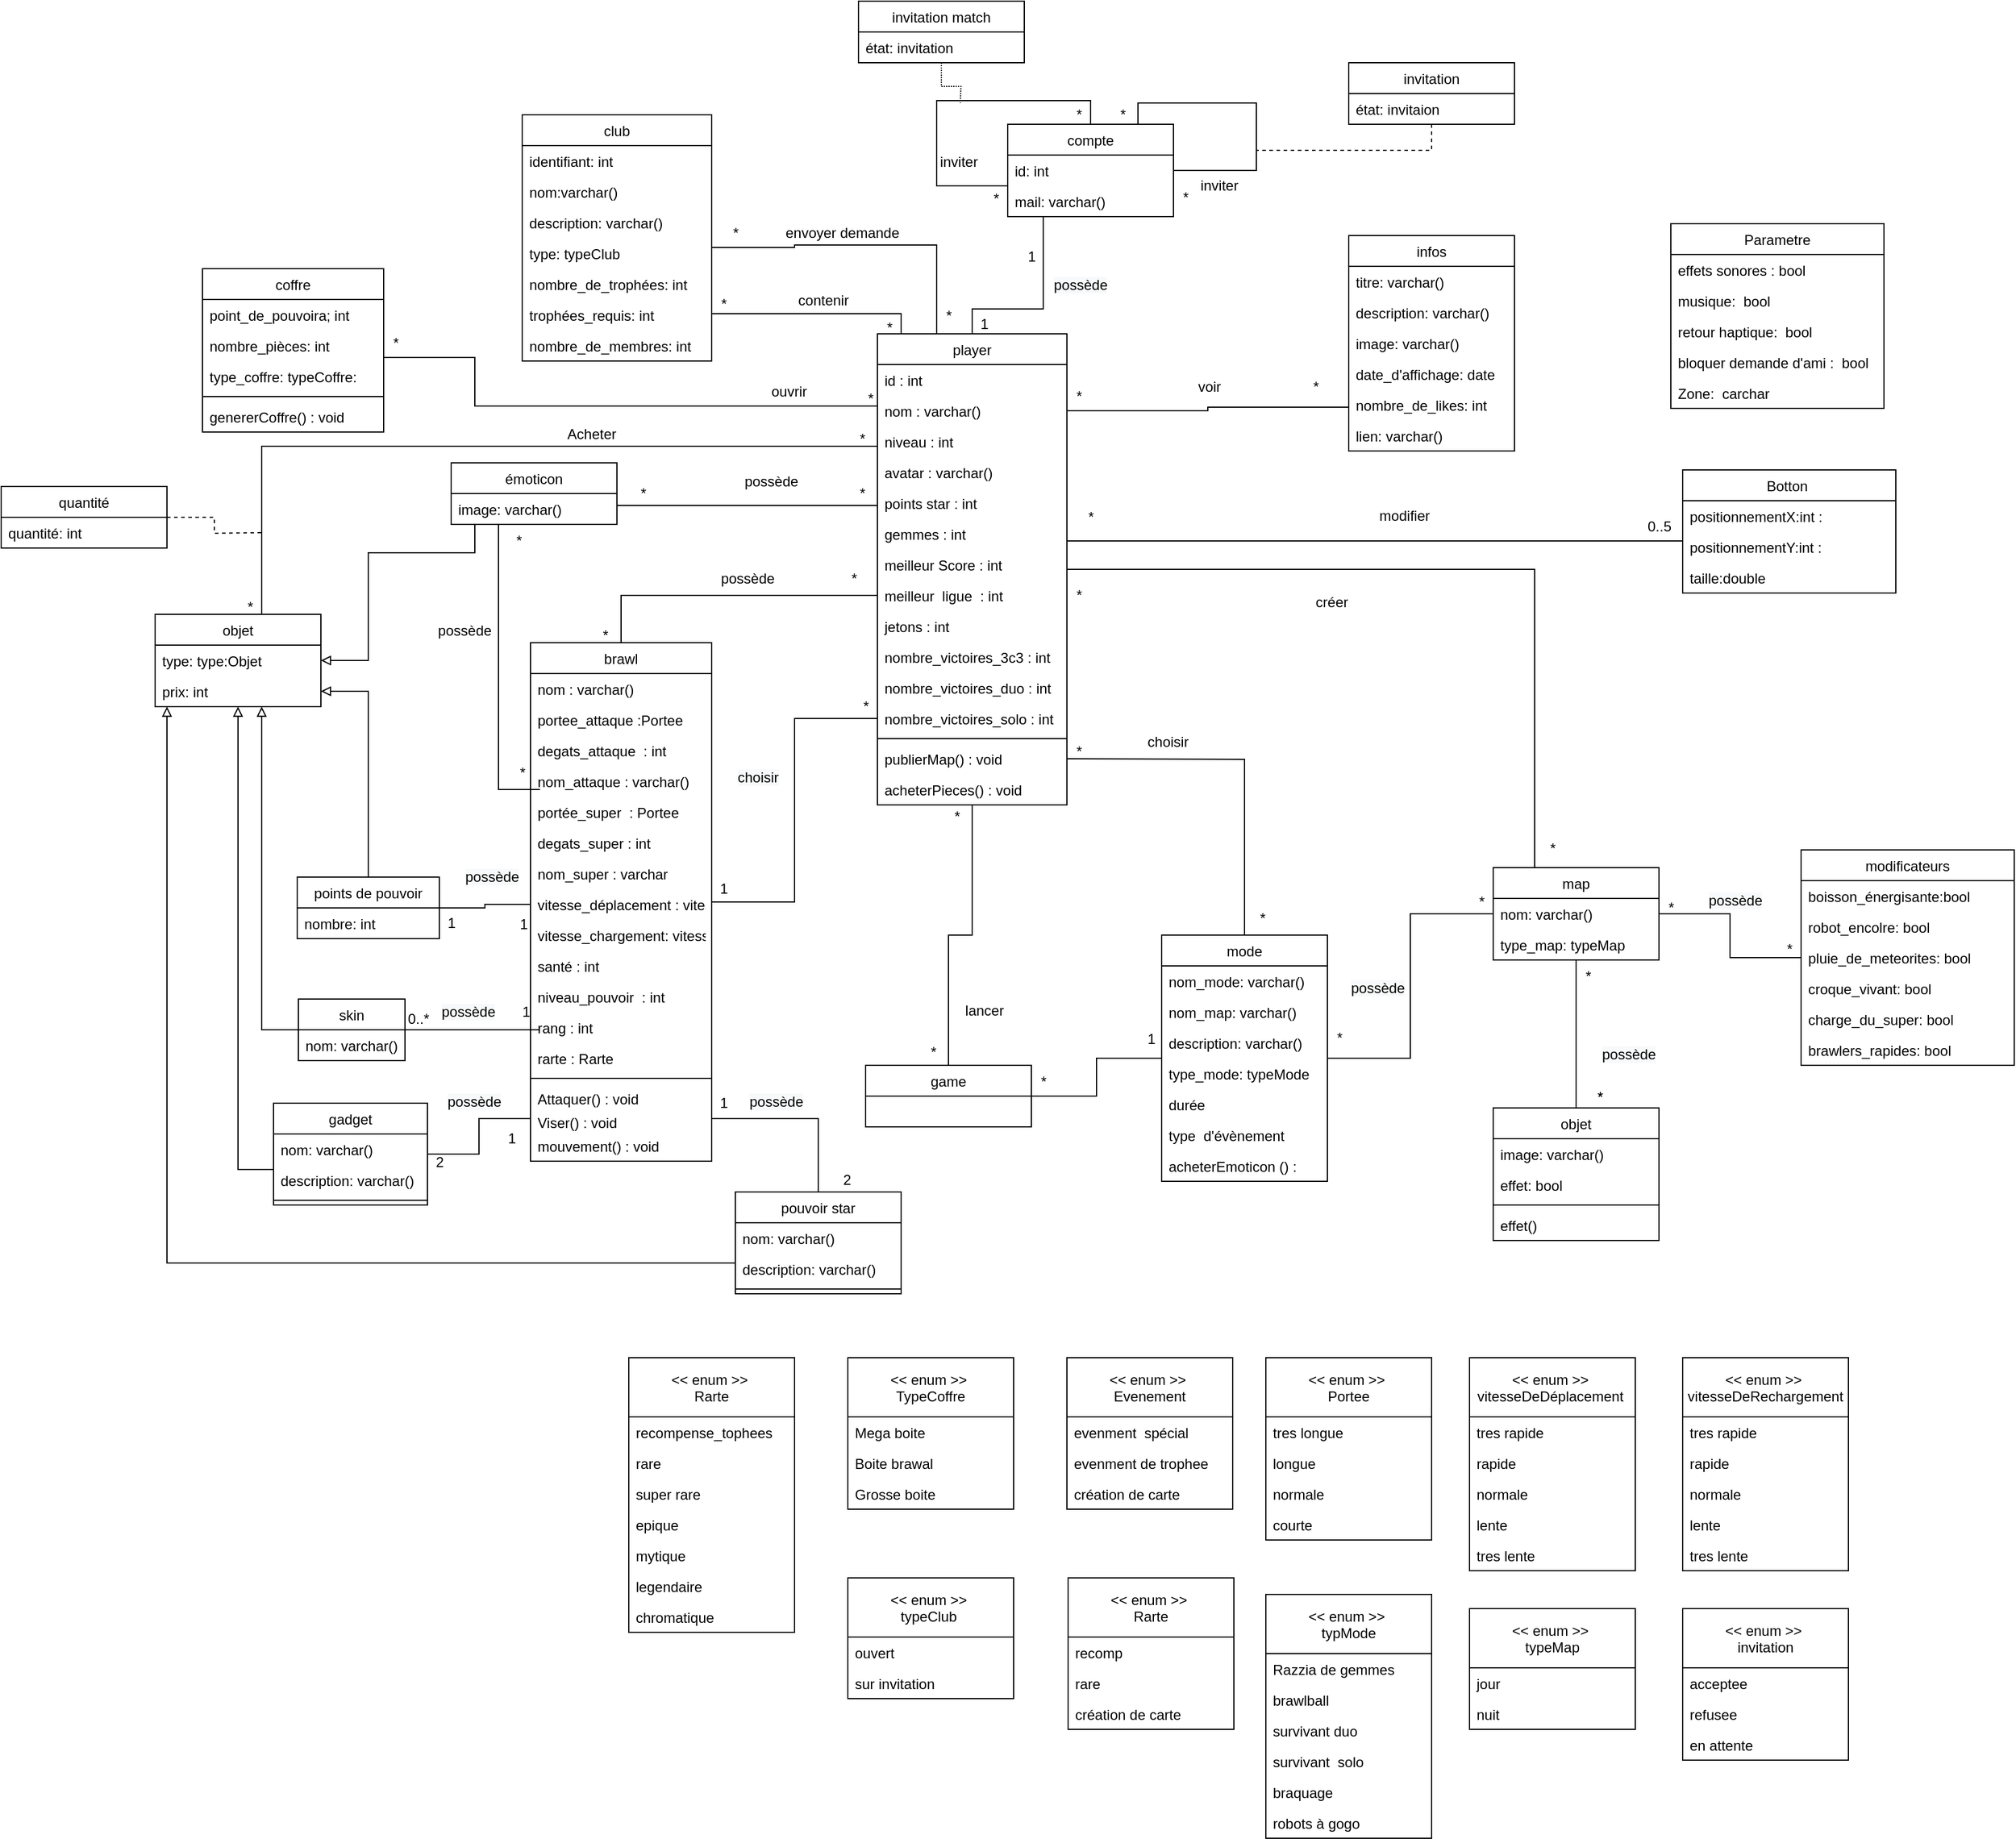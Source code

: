 <mxfile version="16.1.2" type="device"><diagram id="qejeUz_JzOlgbhqA4m06" name="Page-1"><mxGraphModel dx="782" dy="1572" grid="1" gridSize="10" guides="1" tooltips="1" connect="1" arrows="1" fold="1" page="1" pageScale="1" pageWidth="827" pageHeight="1169" math="0" shadow="0"><root><mxCell id="0"/><mxCell id="1" parent="0"/><mxCell id="iWB2CVYOiQKmQkkgQ__V-1" style="edgeStyle=orthogonalEdgeStyle;rounded=0;orthogonalLoop=1;jettySize=auto;html=1;endArrow=none;endFill=0;" edge="1" parent="1" source="iWB2CVYOiQKmQkkgQ__V-8" target="iWB2CVYOiQKmQkkgQ__V-62"><mxGeometry relative="1" as="geometry"><mxPoint x="1610" y="452" as="sourcePoint"/></mxGeometry></mxCell><mxCell id="iWB2CVYOiQKmQkkgQ__V-2" style="edgeStyle=orthogonalEdgeStyle;rounded=0;orthogonalLoop=1;jettySize=auto;html=1;entryX=1;entryY=0.167;entryDx=0;entryDy=0;entryPerimeter=0;endArrow=none;endFill=0;" edge="1" parent="1" source="iWB2CVYOiQKmQkkgQ__V-8" target="iWB2CVYOiQKmQkkgQ__V-65"><mxGeometry relative="1" as="geometry"><Array as="points"><mxPoint x="1550" y="-142"/></Array></mxGeometry></mxCell><mxCell id="iWB2CVYOiQKmQkkgQ__V-3" style="edgeStyle=orthogonalEdgeStyle;rounded=0;orthogonalLoop=1;jettySize=auto;html=1;entryX=0.25;entryY=0;entryDx=0;entryDy=0;endArrow=none;endFill=0;" edge="1" parent="1" source="iWB2CVYOiQKmQkkgQ__V-8" target="iWB2CVYOiQKmQkkgQ__V-38"><mxGeometry relative="1" as="geometry"/></mxCell><mxCell id="iWB2CVYOiQKmQkkgQ__V-4" style="edgeStyle=orthogonalEdgeStyle;rounded=0;orthogonalLoop=1;jettySize=auto;html=1;endArrow=none;endFill=0;" edge="1" parent="1" source="iWB2CVYOiQKmQkkgQ__V-8" target="iWB2CVYOiQKmQkkgQ__V-137"><mxGeometry relative="1" as="geometry"><Array as="points"><mxPoint x="1010" y="-30"/></Array></mxGeometry></mxCell><mxCell id="iWB2CVYOiQKmQkkgQ__V-5" style="edgeStyle=orthogonalEdgeStyle;rounded=0;orthogonalLoop=1;jettySize=auto;html=1;endArrow=none;endFill=0;" edge="1" parent="1" source="iWB2CVYOiQKmQkkgQ__V-8" target="iWB2CVYOiQKmQkkgQ__V-173"><mxGeometry relative="1" as="geometry"><Array as="points"><mxPoint x="1809" y="-60"/><mxPoint x="1809" y="-63"/></Array></mxGeometry></mxCell><mxCell id="iWB2CVYOiQKmQkkgQ__V-6" style="edgeStyle=orthogonalEdgeStyle;rounded=0;orthogonalLoop=1;jettySize=auto;html=1;endArrow=none;endFill=0;" edge="1" parent="1" source="iWB2CVYOiQKmQkkgQ__V-8" target="iWB2CVYOiQKmQkkgQ__V-222"><mxGeometry relative="1" as="geometry"><Array as="points"><mxPoint x="2090" y="50"/><mxPoint x="2090" y="50"/></Array></mxGeometry></mxCell><mxCell id="iWB2CVYOiQKmQkkgQ__V-7" style="edgeStyle=orthogonalEdgeStyle;rounded=0;orthogonalLoop=1;jettySize=auto;html=1;endArrow=none;endFill=0;" edge="1" parent="1" source="iWB2CVYOiQKmQkkgQ__V-8" target="iWB2CVYOiQKmQkkgQ__V-63"><mxGeometry relative="1" as="geometry"><Array as="points"><mxPoint x="1580" y="-200"/><mxPoint x="1460" y="-200"/><mxPoint x="1460" y="-198"/></Array></mxGeometry></mxCell><mxCell id="iWB2CVYOiQKmQkkgQ__V-8" value="player" style="swimlane;fontStyle=0;align=center;verticalAlign=top;childLayout=stackLayout;horizontal=1;startSize=26;horizontalStack=0;resizeParent=1;resizeParentMax=0;resizeLast=0;collapsible=1;marginBottom=0;" vertex="1" parent="1"><mxGeometry x="1530" y="-125" width="160" height="398" as="geometry"/></mxCell><mxCell id="iWB2CVYOiQKmQkkgQ__V-9" value="id : int " style="text;strokeColor=none;fillColor=none;align=left;verticalAlign=top;spacingLeft=4;spacingRight=4;overflow=hidden;rotatable=0;points=[[0,0.5],[1,0.5]];portConstraint=eastwest;" vertex="1" parent="iWB2CVYOiQKmQkkgQ__V-8"><mxGeometry y="26" width="160" height="26" as="geometry"/></mxCell><mxCell id="iWB2CVYOiQKmQkkgQ__V-10" value="nom : varchar()" style="text;strokeColor=none;fillColor=none;align=left;verticalAlign=top;spacingLeft=4;spacingRight=4;overflow=hidden;rotatable=0;points=[[0,0.5],[1,0.5]];portConstraint=eastwest;" vertex="1" parent="iWB2CVYOiQKmQkkgQ__V-8"><mxGeometry y="52" width="160" height="26" as="geometry"/></mxCell><mxCell id="iWB2CVYOiQKmQkkgQ__V-11" value="niveau : int " style="text;strokeColor=none;fillColor=none;align=left;verticalAlign=top;spacingLeft=4;spacingRight=4;overflow=hidden;rotatable=0;points=[[0,0.5],[1,0.5]];portConstraint=eastwest;" vertex="1" parent="iWB2CVYOiQKmQkkgQ__V-8"><mxGeometry y="78" width="160" height="26" as="geometry"/></mxCell><mxCell id="iWB2CVYOiQKmQkkgQ__V-12" value="avatar : varchar()" style="text;strokeColor=none;fillColor=none;align=left;verticalAlign=top;spacingLeft=4;spacingRight=4;overflow=hidden;rotatable=0;points=[[0,0.5],[1,0.5]];portConstraint=eastwest;" vertex="1" parent="iWB2CVYOiQKmQkkgQ__V-8"><mxGeometry y="104" width="160" height="26" as="geometry"/></mxCell><mxCell id="iWB2CVYOiQKmQkkgQ__V-13" value="points star : int" style="text;strokeColor=none;fillColor=none;align=left;verticalAlign=top;spacingLeft=4;spacingRight=4;overflow=hidden;rotatable=0;points=[[0,0.5],[1,0.5]];portConstraint=eastwest;" vertex="1" parent="iWB2CVYOiQKmQkkgQ__V-8"><mxGeometry y="130" width="160" height="26" as="geometry"/></mxCell><mxCell id="iWB2CVYOiQKmQkkgQ__V-14" value="gemmes : int" style="text;strokeColor=none;fillColor=none;align=left;verticalAlign=top;spacingLeft=4;spacingRight=4;overflow=hidden;rotatable=0;points=[[0,0.5],[1,0.5]];portConstraint=eastwest;" vertex="1" parent="iWB2CVYOiQKmQkkgQ__V-8"><mxGeometry y="156" width="160" height="26" as="geometry"/></mxCell><mxCell id="iWB2CVYOiQKmQkkgQ__V-15" value="meilleur Score : int" style="text;strokeColor=none;fillColor=none;align=left;verticalAlign=top;spacingLeft=4;spacingRight=4;overflow=hidden;rotatable=0;points=[[0,0.5],[1,0.5]];portConstraint=eastwest;" vertex="1" parent="iWB2CVYOiQKmQkkgQ__V-8"><mxGeometry y="182" width="160" height="26" as="geometry"/></mxCell><mxCell id="iWB2CVYOiQKmQkkgQ__V-16" value="meilleur  ligue  : int" style="text;strokeColor=none;fillColor=none;align=left;verticalAlign=top;spacingLeft=4;spacingRight=4;overflow=hidden;rotatable=0;points=[[0,0.5],[1,0.5]];portConstraint=eastwest;" vertex="1" parent="iWB2CVYOiQKmQkkgQ__V-8"><mxGeometry y="208" width="160" height="26" as="geometry"/></mxCell><mxCell id="iWB2CVYOiQKmQkkgQ__V-17" value="jetons : int" style="text;strokeColor=none;fillColor=none;align=left;verticalAlign=top;spacingLeft=4;spacingRight=4;overflow=hidden;rotatable=0;points=[[0,0.5],[1,0.5]];portConstraint=eastwest;" vertex="1" parent="iWB2CVYOiQKmQkkgQ__V-8"><mxGeometry y="234" width="160" height="26" as="geometry"/></mxCell><mxCell id="iWB2CVYOiQKmQkkgQ__V-18" value="nombre_victoires_3c3 : int" style="text;strokeColor=none;fillColor=none;align=left;verticalAlign=top;spacingLeft=4;spacingRight=4;overflow=hidden;rotatable=0;points=[[0,0.5],[1,0.5]];portConstraint=eastwest;" vertex="1" parent="iWB2CVYOiQKmQkkgQ__V-8"><mxGeometry y="260" width="160" height="26" as="geometry"/></mxCell><mxCell id="iWB2CVYOiQKmQkkgQ__V-19" value="nombre_victoires_duo : int" style="text;strokeColor=none;fillColor=none;align=left;verticalAlign=top;spacingLeft=4;spacingRight=4;overflow=hidden;rotatable=0;points=[[0,0.5],[1,0.5]];portConstraint=eastwest;" vertex="1" parent="iWB2CVYOiQKmQkkgQ__V-8"><mxGeometry y="286" width="160" height="26" as="geometry"/></mxCell><mxCell id="iWB2CVYOiQKmQkkgQ__V-20" value="nombre_victoires_solo : int" style="text;strokeColor=none;fillColor=none;align=left;verticalAlign=top;spacingLeft=4;spacingRight=4;overflow=hidden;rotatable=0;points=[[0,0.5],[1,0.5]];portConstraint=eastwest;" vertex="1" parent="iWB2CVYOiQKmQkkgQ__V-8"><mxGeometry y="312" width="160" height="26" as="geometry"/></mxCell><mxCell id="iWB2CVYOiQKmQkkgQ__V-21" value="" style="line;strokeWidth=1;fillColor=none;align=left;verticalAlign=middle;spacingTop=-1;spacingLeft=3;spacingRight=3;rotatable=0;labelPosition=right;points=[];portConstraint=eastwest;" vertex="1" parent="iWB2CVYOiQKmQkkgQ__V-8"><mxGeometry y="338" width="160" height="8" as="geometry"/></mxCell><mxCell id="iWB2CVYOiQKmQkkgQ__V-22" value="publierMap() : void" style="text;strokeColor=none;fillColor=none;align=left;verticalAlign=top;spacingLeft=4;spacingRight=4;overflow=hidden;rotatable=0;points=[[0,0.5],[1,0.5]];portConstraint=eastwest;" vertex="1" parent="iWB2CVYOiQKmQkkgQ__V-8"><mxGeometry y="346" width="160" height="26" as="geometry"/></mxCell><mxCell id="iWB2CVYOiQKmQkkgQ__V-23" value="acheterPieces() : void" style="text;strokeColor=none;fillColor=none;align=left;verticalAlign=top;spacingLeft=4;spacingRight=4;overflow=hidden;rotatable=0;points=[[0,0.5],[1,0.5]];portConstraint=eastwest;" vertex="1" parent="iWB2CVYOiQKmQkkgQ__V-8"><mxGeometry y="372" width="160" height="26" as="geometry"/></mxCell><mxCell id="iWB2CVYOiQKmQkkgQ__V-24" style="edgeStyle=orthogonalEdgeStyle;rounded=0;orthogonalLoop=1;jettySize=auto;html=1;endArrow=none;endFill=0;exitX=0;exitY=0.5;exitDx=0;exitDy=0;" edge="1" parent="1" source="iWB2CVYOiQKmQkkgQ__V-16" target="iWB2CVYOiQKmQkkgQ__V-235"><mxGeometry relative="1" as="geometry"/></mxCell><mxCell id="iWB2CVYOiQKmQkkgQ__V-25" value="*" style="text;html=1;align=center;verticalAlign=middle;resizable=0;points=[];autosize=1;strokeColor=none;fillColor=none;" vertex="1" parent="1"><mxGeometry x="1500" y="72" width="20" height="20" as="geometry"/></mxCell><mxCell id="iWB2CVYOiQKmQkkgQ__V-26" value="*" style="text;html=1;align=center;verticalAlign=middle;resizable=0;points=[];autosize=1;strokeColor=none;fillColor=none;" vertex="1" parent="1"><mxGeometry x="1290" y="120" width="20" height="20" as="geometry"/></mxCell><mxCell id="iWB2CVYOiQKmQkkgQ__V-27" style="edgeStyle=orthogonalEdgeStyle;rounded=0;orthogonalLoop=1;jettySize=auto;html=1;endArrow=none;endFill=0;" edge="1" parent="1" source="iWB2CVYOiQKmQkkgQ__V-28" target="iWB2CVYOiQKmQkkgQ__V-38"><mxGeometry relative="1" as="geometry"/></mxCell><mxCell id="iWB2CVYOiQKmQkkgQ__V-28" value="mode" style="swimlane;fontStyle=0;childLayout=stackLayout;horizontal=1;startSize=26;fillColor=none;horizontalStack=0;resizeParent=1;resizeParentMax=0;resizeLast=0;collapsible=1;marginBottom=0;" vertex="1" parent="1"><mxGeometry x="1770" y="383" width="140" height="208" as="geometry"/></mxCell><mxCell id="iWB2CVYOiQKmQkkgQ__V-29" value="nom_mode: varchar()" style="text;strokeColor=none;fillColor=none;align=left;verticalAlign=top;spacingLeft=4;spacingRight=4;overflow=hidden;rotatable=0;points=[[0,0.5],[1,0.5]];portConstraint=eastwest;" vertex="1" parent="iWB2CVYOiQKmQkkgQ__V-28"><mxGeometry y="26" width="140" height="26" as="geometry"/></mxCell><mxCell id="iWB2CVYOiQKmQkkgQ__V-30" value="nom_map: varchar()" style="text;strokeColor=none;fillColor=none;align=left;verticalAlign=top;spacingLeft=4;spacingRight=4;overflow=hidden;rotatable=0;points=[[0,0.5],[1,0.5]];portConstraint=eastwest;" vertex="1" parent="iWB2CVYOiQKmQkkgQ__V-28"><mxGeometry y="52" width="140" height="26" as="geometry"/></mxCell><mxCell id="iWB2CVYOiQKmQkkgQ__V-31" value="description: varchar()" style="text;strokeColor=none;fillColor=none;align=left;verticalAlign=top;spacingLeft=4;spacingRight=4;overflow=hidden;rotatable=0;points=[[0,0.5],[1,0.5]];portConstraint=eastwest;" vertex="1" parent="iWB2CVYOiQKmQkkgQ__V-28"><mxGeometry y="78" width="140" height="26" as="geometry"/></mxCell><mxCell id="iWB2CVYOiQKmQkkgQ__V-32" value="type_mode: typeMode" style="text;strokeColor=none;fillColor=none;align=left;verticalAlign=top;spacingLeft=4;spacingRight=4;overflow=hidden;rotatable=0;points=[[0,0.5],[1,0.5]];portConstraint=eastwest;" vertex="1" parent="iWB2CVYOiQKmQkkgQ__V-28"><mxGeometry y="104" width="140" height="26" as="geometry"/></mxCell><mxCell id="iWB2CVYOiQKmQkkgQ__V-33" value="durée" style="text;strokeColor=none;fillColor=none;align=left;verticalAlign=top;spacingLeft=4;spacingRight=4;overflow=hidden;rotatable=0;points=[[0,0.5],[1,0.5]];portConstraint=eastwest;" vertex="1" parent="iWB2CVYOiQKmQkkgQ__V-28"><mxGeometry y="130" width="140" height="26" as="geometry"/></mxCell><mxCell id="iWB2CVYOiQKmQkkgQ__V-34" value="type  d'évènement" style="text;strokeColor=none;fillColor=none;align=left;verticalAlign=top;spacingLeft=4;spacingRight=4;overflow=hidden;rotatable=0;points=[[0,0.5],[1,0.5]];portConstraint=eastwest;" vertex="1" parent="iWB2CVYOiQKmQkkgQ__V-28"><mxGeometry y="156" width="140" height="26" as="geometry"/></mxCell><mxCell id="iWB2CVYOiQKmQkkgQ__V-35" value="acheterEmoticon () :" style="text;strokeColor=none;fillColor=none;align=left;verticalAlign=top;spacingLeft=4;spacingRight=4;overflow=hidden;rotatable=0;points=[[0,0.5],[1,0.5]];portConstraint=eastwest;" vertex="1" parent="iWB2CVYOiQKmQkkgQ__V-28"><mxGeometry y="182" width="140" height="26" as="geometry"/></mxCell><mxCell id="iWB2CVYOiQKmQkkgQ__V-36" style="edgeStyle=orthogonalEdgeStyle;rounded=0;orthogonalLoop=1;jettySize=auto;html=1;entryX=0.5;entryY=0;entryDx=0;entryDy=0;endArrow=none;endFill=0;" edge="1" parent="1" source="iWB2CVYOiQKmQkkgQ__V-38" target="iWB2CVYOiQKmQkkgQ__V-119"><mxGeometry relative="1" as="geometry"/></mxCell><mxCell id="iWB2CVYOiQKmQkkgQ__V-37" style="edgeStyle=orthogonalEdgeStyle;rounded=0;orthogonalLoop=1;jettySize=auto;html=1;endArrow=none;endFill=0;" edge="1" parent="1" source="iWB2CVYOiQKmQkkgQ__V-38" target="iWB2CVYOiQKmQkkgQ__V-205"><mxGeometry relative="1" as="geometry"/></mxCell><mxCell id="iWB2CVYOiQKmQkkgQ__V-38" value="map" style="swimlane;fontStyle=0;childLayout=stackLayout;horizontal=1;startSize=26;fillColor=none;horizontalStack=0;resizeParent=1;resizeParentMax=0;resizeLast=0;collapsible=1;marginBottom=0;" vertex="1" parent="1"><mxGeometry x="2050" y="326" width="140" height="78" as="geometry"/></mxCell><mxCell id="iWB2CVYOiQKmQkkgQ__V-39" value="nom: varchar()" style="text;strokeColor=none;fillColor=none;align=left;verticalAlign=top;spacingLeft=4;spacingRight=4;overflow=hidden;rotatable=0;points=[[0,0.5],[1,0.5]];portConstraint=eastwest;" vertex="1" parent="iWB2CVYOiQKmQkkgQ__V-38"><mxGeometry y="26" width="140" height="26" as="geometry"/></mxCell><mxCell id="iWB2CVYOiQKmQkkgQ__V-40" value="type_map: typeMap" style="text;strokeColor=none;fillColor=none;align=left;verticalAlign=top;spacingLeft=4;spacingRight=4;overflow=hidden;rotatable=0;points=[[0,0.5],[1,0.5]];portConstraint=eastwest;" vertex="1" parent="iWB2CVYOiQKmQkkgQ__V-38"><mxGeometry y="52" width="140" height="26" as="geometry"/></mxCell><mxCell id="iWB2CVYOiQKmQkkgQ__V-41" value="*" style="text;html=1;align=center;verticalAlign=middle;resizable=0;points=[];autosize=1;strokeColor=none;fillColor=none;" vertex="1" parent="1"><mxGeometry x="1910" y="460" width="20" height="20" as="geometry"/></mxCell><mxCell id="iWB2CVYOiQKmQkkgQ__V-42" value="*" style="text;html=1;align=center;verticalAlign=middle;resizable=0;points=[];autosize=1;strokeColor=none;fillColor=none;" vertex="1" parent="1"><mxGeometry x="2030" y="345" width="20" height="20" as="geometry"/></mxCell><mxCell id="iWB2CVYOiQKmQkkgQ__V-43" style="edgeStyle=orthogonalEdgeStyle;rounded=0;orthogonalLoop=1;jettySize=auto;html=1;endArrow=none;endFill=0;" edge="1" parent="1" source="iWB2CVYOiQKmQkkgQ__V-45"><mxGeometry relative="1" as="geometry"><Array as="points"><mxPoint x="1230" y="463"/><mxPoint x="1230" y="463"/></Array><mxPoint x="1245.0" y="463.059" as="targetPoint"/></mxGeometry></mxCell><mxCell id="iWB2CVYOiQKmQkkgQ__V-44" style="edgeStyle=orthogonalEdgeStyle;rounded=0;orthogonalLoop=1;jettySize=auto;html=1;endArrow=block;endFill=0;" edge="1" parent="1" source="iWB2CVYOiQKmQkkgQ__V-45" target="iWB2CVYOiQKmQkkgQ__V-137"><mxGeometry relative="1" as="geometry"><Array as="points"><mxPoint x="1010" y="463"/></Array></mxGeometry></mxCell><mxCell id="iWB2CVYOiQKmQkkgQ__V-45" value="skin" style="swimlane;fontStyle=0;childLayout=stackLayout;horizontal=1;startSize=26;fillColor=none;horizontalStack=0;resizeParent=1;resizeParentMax=0;resizeLast=0;collapsible=1;marginBottom=0;" vertex="1" parent="1"><mxGeometry x="1041" y="437" width="90" height="52" as="geometry"/></mxCell><mxCell id="iWB2CVYOiQKmQkkgQ__V-46" value="nom: varchar()" style="text;strokeColor=none;fillColor=none;align=left;verticalAlign=top;spacingLeft=4;spacingRight=4;overflow=hidden;rotatable=0;points=[[0,0.5],[1,0.5]];portConstraint=eastwest;" vertex="1" parent="iWB2CVYOiQKmQkkgQ__V-45"><mxGeometry y="26" width="90" height="26" as="geometry"/></mxCell><mxCell id="iWB2CVYOiQKmQkkgQ__V-47" value="0..*" style="text;html=1;align=center;verticalAlign=middle;resizable=0;points=[];autosize=1;strokeColor=none;fillColor=none;" vertex="1" parent="1"><mxGeometry x="1127" y="444" width="30" height="20" as="geometry"/></mxCell><mxCell id="iWB2CVYOiQKmQkkgQ__V-48" value="1" style="text;html=1;align=center;verticalAlign=middle;resizable=0;points=[];autosize=1;strokeColor=none;fillColor=none;" vertex="1" parent="1"><mxGeometry x="1223" y="438" width="20" height="20" as="geometry"/></mxCell><mxCell id="iWB2CVYOiQKmQkkgQ__V-49" style="edgeStyle=orthogonalEdgeStyle;rounded=0;orthogonalLoop=1;jettySize=auto;html=1;endArrow=none;endFill=0;entryX=1;entryY=0.5;entryDx=0;entryDy=0;" edge="1" parent="1" source="iWB2CVYOiQKmQkkgQ__V-51" target="iWB2CVYOiQKmQkkgQ__V-251"><mxGeometry relative="1" as="geometry"><mxPoint x="1300" y="560" as="targetPoint"/></mxGeometry></mxCell><mxCell id="iWB2CVYOiQKmQkkgQ__V-50" style="edgeStyle=orthogonalEdgeStyle;rounded=0;orthogonalLoop=1;jettySize=auto;html=1;endArrow=block;endFill=0;" edge="1" parent="1" source="iWB2CVYOiQKmQkkgQ__V-51" target="iWB2CVYOiQKmQkkgQ__V-137"><mxGeometry relative="1" as="geometry"><Array as="points"><mxPoint x="930" y="660"/></Array></mxGeometry></mxCell><mxCell id="iWB2CVYOiQKmQkkgQ__V-51" value="pouvoir star" style="swimlane;fontStyle=0;align=center;verticalAlign=top;childLayout=stackLayout;horizontal=1;startSize=26;horizontalStack=0;resizeParent=1;resizeParentMax=0;resizeLast=0;collapsible=1;marginBottom=0;" vertex="1" parent="1"><mxGeometry x="1410" y="600" width="140" height="86" as="geometry"/></mxCell><mxCell id="iWB2CVYOiQKmQkkgQ__V-52" value="nom: varchar()" style="text;strokeColor=none;fillColor=none;align=left;verticalAlign=top;spacingLeft=4;spacingRight=4;overflow=hidden;rotatable=0;points=[[0,0.5],[1,0.5]];portConstraint=eastwest;" vertex="1" parent="iWB2CVYOiQKmQkkgQ__V-51"><mxGeometry y="26" width="140" height="26" as="geometry"/></mxCell><mxCell id="iWB2CVYOiQKmQkkgQ__V-53" value="description: varchar()" style="text;strokeColor=none;fillColor=none;align=left;verticalAlign=top;spacingLeft=4;spacingRight=4;overflow=hidden;rotatable=0;points=[[0,0.5],[1,0.5]];portConstraint=eastwest;" vertex="1" parent="iWB2CVYOiQKmQkkgQ__V-51"><mxGeometry y="52" width="140" height="26" as="geometry"/></mxCell><mxCell id="iWB2CVYOiQKmQkkgQ__V-54" value="" style="line;strokeWidth=1;fillColor=none;align=left;verticalAlign=middle;spacingTop=-1;spacingLeft=3;spacingRight=3;rotatable=0;labelPosition=right;points=[];portConstraint=eastwest;" vertex="1" parent="iWB2CVYOiQKmQkkgQ__V-51"><mxGeometry y="78" width="140" height="8" as="geometry"/></mxCell><mxCell id="iWB2CVYOiQKmQkkgQ__V-55" style="edgeStyle=orthogonalEdgeStyle;rounded=0;orthogonalLoop=1;jettySize=auto;html=1;endArrow=block;endFill=0;" edge="1" parent="1" source="iWB2CVYOiQKmQkkgQ__V-57" target="iWB2CVYOiQKmQkkgQ__V-137"><mxGeometry relative="1" as="geometry"><Array as="points"><mxPoint x="990" y="581"/></Array></mxGeometry></mxCell><mxCell id="iWB2CVYOiQKmQkkgQ__V-56" style="edgeStyle=orthogonalEdgeStyle;rounded=0;orthogonalLoop=1;jettySize=auto;html=1;entryX=0;entryY=0.5;entryDx=0;entryDy=0;endArrow=none;endFill=0;" edge="1" parent="1" source="iWB2CVYOiQKmQkkgQ__V-57" target="iWB2CVYOiQKmQkkgQ__V-251"><mxGeometry relative="1" as="geometry"/></mxCell><mxCell id="iWB2CVYOiQKmQkkgQ__V-57" value="gadget" style="swimlane;fontStyle=0;align=center;verticalAlign=top;childLayout=stackLayout;horizontal=1;startSize=26;horizontalStack=0;resizeParent=1;resizeParentMax=0;resizeLast=0;collapsible=1;marginBottom=0;" vertex="1" parent="1"><mxGeometry x="1020" y="525" width="130" height="86" as="geometry"/></mxCell><mxCell id="iWB2CVYOiQKmQkkgQ__V-58" value="nom: varchar()" style="text;strokeColor=none;fillColor=none;align=left;verticalAlign=top;spacingLeft=4;spacingRight=4;overflow=hidden;rotatable=0;points=[[0,0.5],[1,0.5]];portConstraint=eastwest;" vertex="1" parent="iWB2CVYOiQKmQkkgQ__V-57"><mxGeometry y="26" width="130" height="26" as="geometry"/></mxCell><mxCell id="iWB2CVYOiQKmQkkgQ__V-59" value="description: varchar()" style="text;strokeColor=none;fillColor=none;align=left;verticalAlign=top;spacingLeft=4;spacingRight=4;overflow=hidden;rotatable=0;points=[[0,0.5],[1,0.5]];portConstraint=eastwest;" vertex="1" parent="iWB2CVYOiQKmQkkgQ__V-57"><mxGeometry y="52" width="130" height="26" as="geometry"/></mxCell><mxCell id="iWB2CVYOiQKmQkkgQ__V-60" value="" style="line;strokeWidth=1;fillColor=none;align=left;verticalAlign=middle;spacingTop=-1;spacingLeft=3;spacingRight=3;rotatable=0;labelPosition=right;points=[];portConstraint=eastwest;" vertex="1" parent="iWB2CVYOiQKmQkkgQ__V-57"><mxGeometry y="78" width="130" height="8" as="geometry"/></mxCell><mxCell id="iWB2CVYOiQKmQkkgQ__V-61" style="edgeStyle=orthogonalEdgeStyle;rounded=0;orthogonalLoop=1;jettySize=auto;html=1;endArrow=none;endFill=0;" edge="1" parent="1" source="iWB2CVYOiQKmQkkgQ__V-62" target="iWB2CVYOiQKmQkkgQ__V-28"><mxGeometry relative="1" as="geometry"/></mxCell><mxCell id="iWB2CVYOiQKmQkkgQ__V-62" value="game" style="swimlane;fontStyle=0;childLayout=stackLayout;horizontal=1;startSize=26;fillColor=none;horizontalStack=0;resizeParent=1;resizeParentMax=0;resizeLast=0;collapsible=1;marginBottom=0;" vertex="1" parent="1"><mxGeometry x="1520" y="493" width="140" height="52" as="geometry"/></mxCell><mxCell id="iWB2CVYOiQKmQkkgQ__V-63" value="club" style="swimlane;fontStyle=0;childLayout=stackLayout;horizontal=1;startSize=26;fillColor=none;horizontalStack=0;resizeParent=1;resizeParentMax=0;resizeLast=0;collapsible=1;marginBottom=0;" vertex="1" parent="1"><mxGeometry x="1230" y="-310" width="160" height="208" as="geometry"/></mxCell><mxCell id="iWB2CVYOiQKmQkkgQ__V-64" value="identifiant: int" style="text;strokeColor=none;fillColor=none;align=left;verticalAlign=top;spacingLeft=4;spacingRight=4;overflow=hidden;rotatable=0;points=[[0,0.5],[1,0.5]];portConstraint=eastwest;" vertex="1" parent="iWB2CVYOiQKmQkkgQ__V-63"><mxGeometry y="26" width="160" height="26" as="geometry"/></mxCell><mxCell id="iWB2CVYOiQKmQkkgQ__V-65" value="nom:varchar()" style="text;strokeColor=none;fillColor=none;align=left;verticalAlign=top;spacingLeft=4;spacingRight=4;overflow=hidden;rotatable=0;points=[[0,0.5],[1,0.5]];portConstraint=eastwest;" vertex="1" parent="iWB2CVYOiQKmQkkgQ__V-63"><mxGeometry y="52" width="160" height="26" as="geometry"/></mxCell><mxCell id="iWB2CVYOiQKmQkkgQ__V-66" value="description: varchar()" style="text;strokeColor=none;fillColor=none;align=left;verticalAlign=top;spacingLeft=4;spacingRight=4;overflow=hidden;rotatable=0;points=[[0,0.5],[1,0.5]];portConstraint=eastwest;" vertex="1" parent="iWB2CVYOiQKmQkkgQ__V-63"><mxGeometry y="78" width="160" height="26" as="geometry"/></mxCell><mxCell id="iWB2CVYOiQKmQkkgQ__V-67" value="type: typeClub" style="text;strokeColor=none;fillColor=none;align=left;verticalAlign=top;spacingLeft=4;spacingRight=4;overflow=hidden;rotatable=0;points=[[0,0.5],[1,0.5]];portConstraint=eastwest;" vertex="1" parent="iWB2CVYOiQKmQkkgQ__V-63"><mxGeometry y="104" width="160" height="26" as="geometry"/></mxCell><mxCell id="iWB2CVYOiQKmQkkgQ__V-68" value="nombre_de_trophées: int" style="text;strokeColor=none;fillColor=none;align=left;verticalAlign=top;spacingLeft=4;spacingRight=4;overflow=hidden;rotatable=0;points=[[0,0.5],[1,0.5]];portConstraint=eastwest;" vertex="1" parent="iWB2CVYOiQKmQkkgQ__V-63"><mxGeometry y="130" width="160" height="26" as="geometry"/></mxCell><mxCell id="iWB2CVYOiQKmQkkgQ__V-69" value="trophées_requis: int" style="text;strokeColor=none;fillColor=none;align=left;verticalAlign=top;spacingLeft=4;spacingRight=4;overflow=hidden;rotatable=0;points=[[0,0.5],[1,0.5]];portConstraint=eastwest;" vertex="1" parent="iWB2CVYOiQKmQkkgQ__V-63"><mxGeometry y="156" width="160" height="26" as="geometry"/></mxCell><mxCell id="iWB2CVYOiQKmQkkgQ__V-70" value="nombre_de_membres: int" style="text;strokeColor=none;fillColor=none;align=left;verticalAlign=top;spacingLeft=4;spacingRight=4;overflow=hidden;rotatable=0;points=[[0,0.5],[1,0.5]];portConstraint=eastwest;" vertex="1" parent="iWB2CVYOiQKmQkkgQ__V-63"><mxGeometry y="182" width="160" height="26" as="geometry"/></mxCell><mxCell id="iWB2CVYOiQKmQkkgQ__V-71" value="*" style="text;html=1;align=center;verticalAlign=middle;resizable=0;points=[];autosize=1;strokeColor=none;fillColor=none;" vertex="1" parent="1"><mxGeometry x="1530" y="-140" width="20" height="20" as="geometry"/></mxCell><mxCell id="iWB2CVYOiQKmQkkgQ__V-72" value="*" style="text;html=1;align=center;verticalAlign=middle;resizable=0;points=[];autosize=1;strokeColor=none;fillColor=none;" vertex="1" parent="1"><mxGeometry x="1390" y="-160" width="20" height="20" as="geometry"/></mxCell><mxCell id="iWB2CVYOiQKmQkkgQ__V-73" style="edgeStyle=orthogonalEdgeStyle;rounded=0;orthogonalLoop=1;jettySize=auto;html=1;endArrow=none;endFill=0;" edge="1" parent="1" source="iWB2CVYOiQKmQkkgQ__V-268"><mxGeometry relative="1" as="geometry"><mxPoint x="1127" y="-105" as="sourcePoint"/><mxPoint x="1530" y="-64" as="targetPoint"/><Array as="points"><mxPoint x="1190" y="-105"/><mxPoint x="1190" y="-64"/></Array></mxGeometry></mxCell><mxCell id="iWB2CVYOiQKmQkkgQ__V-74" style="edgeStyle=orthogonalEdgeStyle;rounded=0;orthogonalLoop=1;jettySize=auto;html=1;endArrow=none;endFill=0;dashed=1;" edge="1" parent="1" source="iWB2CVYOiQKmQkkgQ__V-75"><mxGeometry relative="1" as="geometry"><mxPoint x="1850" y="-280" as="targetPoint"/><Array as="points"><mxPoint x="1998" y="-280"/></Array></mxGeometry></mxCell><mxCell id="iWB2CVYOiQKmQkkgQ__V-75" value="invitation" style="swimlane;fontStyle=0;childLayout=stackLayout;horizontal=1;startSize=26;fillColor=none;horizontalStack=0;resizeParent=1;resizeParentMax=0;resizeLast=0;collapsible=1;marginBottom=0;" vertex="1" parent="1"><mxGeometry x="1928" y="-354" width="140" height="52" as="geometry"/></mxCell><mxCell id="iWB2CVYOiQKmQkkgQ__V-76" value="état: invitaion" style="text;strokeColor=none;fillColor=none;align=left;verticalAlign=top;spacingLeft=4;spacingRight=4;overflow=hidden;rotatable=0;points=[[0,0.5],[1,0.5]];portConstraint=eastwest;" vertex="1" parent="iWB2CVYOiQKmQkkgQ__V-75"><mxGeometry y="26" width="140" height="26" as="geometry"/></mxCell><mxCell id="iWB2CVYOiQKmQkkgQ__V-77" value="*" style="text;html=1;align=center;verticalAlign=middle;resizable=0;points=[];autosize=1;strokeColor=none;fillColor=none;" vertex="1" parent="1"><mxGeometry x="1510" y="180" width="20" height="20" as="geometry"/></mxCell><mxCell id="iWB2CVYOiQKmQkkgQ__V-78" value="*" style="text;html=1;align=center;verticalAlign=middle;resizable=0;points=[];autosize=1;strokeColor=none;fillColor=none;" vertex="1" parent="1"><mxGeometry x="1587" y="273" width="20" height="20" as="geometry"/></mxCell><mxCell id="iWB2CVYOiQKmQkkgQ__V-79" value="lancer" style="text;html=1;align=center;verticalAlign=middle;resizable=0;points=[];autosize=1;strokeColor=none;fillColor=none;" vertex="1" parent="1"><mxGeometry x="1595" y="437" width="50" height="20" as="geometry"/></mxCell><mxCell id="iWB2CVYOiQKmQkkgQ__V-80" value="1" style="text;html=1;align=center;verticalAlign=middle;resizable=0;points=[];autosize=1;strokeColor=none;fillColor=none;" vertex="1" parent="1"><mxGeometry x="1390" y="334" width="20" height="20" as="geometry"/></mxCell><mxCell id="iWB2CVYOiQKmQkkgQ__V-81" value="*" style="text;html=1;align=center;verticalAlign=middle;resizable=0;points=[];autosize=1;strokeColor=none;fillColor=none;" vertex="1" parent="1"><mxGeometry x="1660" y="497" width="20" height="20" as="geometry"/></mxCell><mxCell id="iWB2CVYOiQKmQkkgQ__V-82" value="1" style="text;html=1;align=center;verticalAlign=middle;resizable=0;points=[];autosize=1;strokeColor=none;fillColor=none;" vertex="1" parent="1"><mxGeometry x="1751" y="461" width="20" height="20" as="geometry"/></mxCell><mxCell id="iWB2CVYOiQKmQkkgQ__V-83" style="edgeStyle=orthogonalEdgeStyle;rounded=0;orthogonalLoop=1;jettySize=auto;html=1;endArrow=none;endFill=0;" edge="1" parent="1" source="iWB2CVYOiQKmQkkgQ__V-84" target="iWB2CVYOiQKmQkkgQ__V-8"><mxGeometry relative="1" as="geometry"><Array as="points"><mxPoint x="1670" y="-146"/><mxPoint x="1610" y="-146"/></Array></mxGeometry></mxCell><mxCell id="iWB2CVYOiQKmQkkgQ__V-84" value="compte" style="swimlane;fontStyle=0;childLayout=stackLayout;horizontal=1;startSize=26;fillColor=none;horizontalStack=0;resizeParent=1;resizeParentMax=0;resizeLast=0;collapsible=1;marginBottom=0;" vertex="1" parent="1"><mxGeometry x="1640" y="-302" width="140" height="78" as="geometry"/></mxCell><mxCell id="iWB2CVYOiQKmQkkgQ__V-85" value="id: int" style="text;strokeColor=none;fillColor=none;align=left;verticalAlign=top;spacingLeft=4;spacingRight=4;overflow=hidden;rotatable=0;points=[[0,0.5],[1,0.5]];portConstraint=eastwest;" vertex="1" parent="iWB2CVYOiQKmQkkgQ__V-84"><mxGeometry y="26" width="140" height="26" as="geometry"/></mxCell><mxCell id="iWB2CVYOiQKmQkkgQ__V-86" value="mail: varchar()" style="text;strokeColor=none;fillColor=none;align=left;verticalAlign=top;spacingLeft=4;spacingRight=4;overflow=hidden;rotatable=0;points=[[0,0.5],[1,0.5]];portConstraint=eastwest;" vertex="1" parent="iWB2CVYOiQKmQkkgQ__V-84"><mxGeometry y="52" width="140" height="26" as="geometry"/></mxCell><mxCell id="iWB2CVYOiQKmQkkgQ__V-87" style="edgeStyle=orthogonalEdgeStyle;rounded=0;orthogonalLoop=1;jettySize=auto;html=1;endArrow=none;endFill=0;" edge="1" parent="1" source="iWB2CVYOiQKmQkkgQ__V-84" target="iWB2CVYOiQKmQkkgQ__V-84"><mxGeometry relative="1" as="geometry"><Array as="points"><mxPoint x="1750" y="-320"/><mxPoint x="1850" y="-330"/></Array></mxGeometry></mxCell><mxCell id="iWB2CVYOiQKmQkkgQ__V-88" value="inviter&amp;nbsp;" style="text;html=1;align=center;verticalAlign=middle;resizable=0;points=[];autosize=1;strokeColor=none;fillColor=none;" vertex="1" parent="1"><mxGeometry x="1795" y="-260" width="50" height="20" as="geometry"/></mxCell><mxCell id="iWB2CVYOiQKmQkkgQ__V-89" value="*" style="text;html=1;align=center;verticalAlign=middle;resizable=0;points=[];autosize=1;strokeColor=none;fillColor=none;" vertex="1" parent="1"><mxGeometry x="1780" y="-250" width="20" height="20" as="geometry"/></mxCell><mxCell id="iWB2CVYOiQKmQkkgQ__V-90" value="*" style="text;html=1;align=center;verticalAlign=middle;resizable=0;points=[];autosize=1;strokeColor=none;fillColor=none;" vertex="1" parent="1"><mxGeometry x="1727" y="-320" width="20" height="20" as="geometry"/></mxCell><mxCell id="iWB2CVYOiQKmQkkgQ__V-91" style="edgeStyle=orthogonalEdgeStyle;rounded=0;orthogonalLoop=1;jettySize=auto;html=1;endArrow=none;endFill=0;" edge="1" parent="1" source="iWB2CVYOiQKmQkkgQ__V-84" target="iWB2CVYOiQKmQkkgQ__V-84"><mxGeometry relative="1" as="geometry"><Array as="points"><mxPoint x="1710" y="-322"/><mxPoint x="1580" y="-322"/><mxPoint x="1580" y="-250"/></Array></mxGeometry></mxCell><mxCell id="iWB2CVYOiQKmQkkgQ__V-92" style="edgeStyle=orthogonalEdgeStyle;rounded=0;orthogonalLoop=1;jettySize=auto;html=1;endArrow=none;endFill=0;dashed=1;dashPattern=1 1;" edge="1" parent="1" source="iWB2CVYOiQKmQkkgQ__V-93"><mxGeometry relative="1" as="geometry"><mxPoint x="1600" y="-320" as="targetPoint"/></mxGeometry></mxCell><mxCell id="iWB2CVYOiQKmQkkgQ__V-93" value="invitation match" style="swimlane;fontStyle=0;childLayout=stackLayout;horizontal=1;startSize=26;fillColor=none;horizontalStack=0;resizeParent=1;resizeParentMax=0;resizeLast=0;collapsible=1;marginBottom=0;" vertex="1" parent="1"><mxGeometry x="1514" y="-406" width="140" height="52" as="geometry"/></mxCell><mxCell id="iWB2CVYOiQKmQkkgQ__V-94" value="état: invitation" style="text;strokeColor=none;fillColor=none;align=left;verticalAlign=top;spacingLeft=4;spacingRight=4;overflow=hidden;rotatable=0;points=[[0,0.5],[1,0.5]];portConstraint=eastwest;" vertex="1" parent="iWB2CVYOiQKmQkkgQ__V-93"><mxGeometry y="26" width="140" height="26" as="geometry"/></mxCell><mxCell id="iWB2CVYOiQKmQkkgQ__V-95" value="*" style="text;html=1;align=center;verticalAlign=middle;resizable=0;points=[];autosize=1;strokeColor=none;fillColor=none;" vertex="1" parent="1"><mxGeometry x="1620" y="-249" width="20" height="20" as="geometry"/></mxCell><mxCell id="iWB2CVYOiQKmQkkgQ__V-96" value="*" style="text;html=1;align=center;verticalAlign=middle;resizable=0;points=[];autosize=1;strokeColor=none;fillColor=none;" vertex="1" parent="1"><mxGeometry x="1690" y="-320" width="20" height="20" as="geometry"/></mxCell><mxCell id="iWB2CVYOiQKmQkkgQ__V-97" value="inviter&amp;nbsp;" style="text;html=1;align=center;verticalAlign=middle;resizable=0;points=[];autosize=1;strokeColor=none;fillColor=none;" vertex="1" parent="1"><mxGeometry x="1575" y="-280" width="50" height="20" as="geometry"/></mxCell><mxCell id="iWB2CVYOiQKmQkkgQ__V-98" value="1" style="text;html=1;align=center;verticalAlign=middle;resizable=0;points=[];autosize=1;strokeColor=none;fillColor=none;" vertex="1" parent="1"><mxGeometry x="1650" y="-200" width="20" height="20" as="geometry"/></mxCell><mxCell id="iWB2CVYOiQKmQkkgQ__V-99" value="1" style="text;html=1;align=center;verticalAlign=middle;resizable=0;points=[];autosize=1;strokeColor=none;fillColor=none;" vertex="1" parent="1"><mxGeometry x="1610" y="-143" width="20" height="20" as="geometry"/></mxCell><mxCell id="iWB2CVYOiQKmQkkgQ__V-100" style="edgeStyle=orthogonalEdgeStyle;rounded=0;orthogonalLoop=1;jettySize=auto;html=1;endArrow=none;endFill=0;" edge="1" parent="1" source="iWB2CVYOiQKmQkkgQ__V-103" target="iWB2CVYOiQKmQkkgQ__V-8"><mxGeometry relative="1" as="geometry"><Array as="points"><mxPoint x="1420" y="20"/><mxPoint x="1420" y="20"/></Array></mxGeometry></mxCell><mxCell id="iWB2CVYOiQKmQkkgQ__V-101" style="edgeStyle=orthogonalEdgeStyle;rounded=0;orthogonalLoop=1;jettySize=auto;html=1;endArrow=block;endFill=0;" edge="1" parent="1" source="iWB2CVYOiQKmQkkgQ__V-103" target="iWB2CVYOiQKmQkkgQ__V-137"><mxGeometry relative="1" as="geometry"><Array as="points"><mxPoint x="1190" y="60"/><mxPoint x="1100" y="60"/><mxPoint x="1100" y="151"/></Array></mxGeometry></mxCell><mxCell id="iWB2CVYOiQKmQkkgQ__V-102" style="edgeStyle=orthogonalEdgeStyle;rounded=0;orthogonalLoop=1;jettySize=auto;html=1;endArrow=none;endFill=0;" edge="1" parent="1" source="iWB2CVYOiQKmQkkgQ__V-103"><mxGeometry relative="1" as="geometry"><Array as="points"><mxPoint x="1210" y="260"/></Array><mxPoint x="1245.0" y="260" as="targetPoint"/></mxGeometry></mxCell><mxCell id="iWB2CVYOiQKmQkkgQ__V-103" value="émoticon" style="swimlane;fontStyle=0;childLayout=stackLayout;horizontal=1;startSize=26;fillColor=none;horizontalStack=0;resizeParent=1;resizeParentMax=0;resizeLast=0;collapsible=1;marginBottom=0;" vertex="1" parent="1"><mxGeometry x="1170" y="-16" width="140" height="52" as="geometry"/></mxCell><mxCell id="iWB2CVYOiQKmQkkgQ__V-104" value="image: varchar()" style="text;strokeColor=none;fillColor=none;align=left;verticalAlign=top;spacingLeft=4;spacingRight=4;overflow=hidden;rotatable=0;points=[[0,0.5],[1,0.5]];portConstraint=eastwest;" vertex="1" parent="iWB2CVYOiQKmQkkgQ__V-103"><mxGeometry y="26" width="140" height="26" as="geometry"/></mxCell><mxCell id="iWB2CVYOiQKmQkkgQ__V-105" value="*" style="text;html=1;align=center;verticalAlign=middle;resizable=0;points=[];autosize=1;strokeColor=none;fillColor=none;" vertex="1" parent="1"><mxGeometry x="1507" width="20" height="20" as="geometry"/></mxCell><mxCell id="iWB2CVYOiQKmQkkgQ__V-106" value="*" style="text;html=1;align=center;verticalAlign=middle;resizable=0;points=[];autosize=1;strokeColor=none;fillColor=none;" vertex="1" parent="1"><mxGeometry x="1322" width="20" height="20" as="geometry"/></mxCell><mxCell id="iWB2CVYOiQKmQkkgQ__V-107" value="*" style="text;html=1;align=center;verticalAlign=middle;resizable=0;points=[];autosize=1;strokeColor=none;fillColor=none;" vertex="1" parent="1"><mxGeometry x="1217" y="40" width="20" height="20" as="geometry"/></mxCell><mxCell id="iWB2CVYOiQKmQkkgQ__V-108" value="*" style="text;html=1;align=center;verticalAlign=middle;resizable=0;points=[];autosize=1;strokeColor=none;fillColor=none;" vertex="1" parent="1"><mxGeometry x="1220" y="236" width="20" height="20" as="geometry"/></mxCell><mxCell id="iWB2CVYOiQKmQkkgQ__V-109" value="ouvrir" style="text;html=1;align=center;verticalAlign=middle;resizable=0;points=[];autosize=1;strokeColor=none;fillColor=none;" vertex="1" parent="1"><mxGeometry x="1430" y="-86" width="50" height="20" as="geometry"/></mxCell><mxCell id="iWB2CVYOiQKmQkkgQ__V-110" value="*" style="text;html=1;align=center;verticalAlign=middle;resizable=0;points=[];autosize=1;strokeColor=none;fillColor=none;" vertex="1" parent="1"><mxGeometry x="1514" y="-80" width="20" height="20" as="geometry"/></mxCell><mxCell id="iWB2CVYOiQKmQkkgQ__V-111" value="*" style="text;html=1;align=center;verticalAlign=middle;resizable=0;points=[];autosize=1;strokeColor=none;fillColor=none;" vertex="1" parent="1"><mxGeometry x="1113" y="-127" width="20" height="20" as="geometry"/></mxCell><mxCell id="iWB2CVYOiQKmQkkgQ__V-112" value="1" style="text;html=1;align=center;verticalAlign=middle;resizable=0;points=[];autosize=1;strokeColor=none;fillColor=none;" vertex="1" parent="1"><mxGeometry x="1390" y="515" width="20" height="20" as="geometry"/></mxCell><mxCell id="iWB2CVYOiQKmQkkgQ__V-113" value="2" style="text;html=1;align=center;verticalAlign=middle;resizable=0;points=[];autosize=1;strokeColor=none;fillColor=none;" vertex="1" parent="1"><mxGeometry x="1494" y="580" width="20" height="20" as="geometry"/></mxCell><mxCell id="iWB2CVYOiQKmQkkgQ__V-114" value="1" style="text;html=1;align=center;verticalAlign=middle;resizable=0;points=[];autosize=1;strokeColor=none;fillColor=none;" vertex="1" parent="1"><mxGeometry x="1211" y="545" width="20" height="20" as="geometry"/></mxCell><mxCell id="iWB2CVYOiQKmQkkgQ__V-115" value="2" style="text;html=1;align=center;verticalAlign=middle;resizable=0;points=[];autosize=1;strokeColor=none;fillColor=none;" vertex="1" parent="1"><mxGeometry x="1150" y="565" width="20" height="20" as="geometry"/></mxCell><mxCell id="iWB2CVYOiQKmQkkgQ__V-116" value="créer&amp;nbsp;" style="text;html=1;align=center;verticalAlign=middle;resizable=0;points=[];autosize=1;strokeColor=none;fillColor=none;" vertex="1" parent="1"><mxGeometry x="1890" y="92" width="50" height="20" as="geometry"/></mxCell><mxCell id="iWB2CVYOiQKmQkkgQ__V-117" value="*" style="text;html=1;align=center;verticalAlign=middle;resizable=0;points=[];autosize=1;strokeColor=none;fillColor=none;" vertex="1" parent="1"><mxGeometry x="2090" y="300" width="20" height="20" as="geometry"/></mxCell><mxCell id="iWB2CVYOiQKmQkkgQ__V-118" value="*" style="text;html=1;align=center;verticalAlign=middle;resizable=0;points=[];autosize=1;strokeColor=none;fillColor=none;" vertex="1" parent="1"><mxGeometry x="1690" y="86" width="20" height="20" as="geometry"/></mxCell><mxCell id="iWB2CVYOiQKmQkkgQ__V-119" value="objet" style="swimlane;fontStyle=0;align=center;verticalAlign=top;childLayout=stackLayout;horizontal=1;startSize=26;horizontalStack=0;resizeParent=1;resizeParentMax=0;resizeLast=0;collapsible=1;marginBottom=0;" vertex="1" parent="1"><mxGeometry x="2050" y="529" width="140" height="112" as="geometry"/></mxCell><mxCell id="iWB2CVYOiQKmQkkgQ__V-120" value="image: varchar()" style="text;strokeColor=none;fillColor=none;align=left;verticalAlign=top;spacingLeft=4;spacingRight=4;overflow=hidden;rotatable=0;points=[[0,0.5],[1,0.5]];portConstraint=eastwest;" vertex="1" parent="iWB2CVYOiQKmQkkgQ__V-119"><mxGeometry y="26" width="140" height="26" as="geometry"/></mxCell><mxCell id="iWB2CVYOiQKmQkkgQ__V-121" value="effet: bool" style="text;strokeColor=none;fillColor=none;align=left;verticalAlign=top;spacingLeft=4;spacingRight=4;overflow=hidden;rotatable=0;points=[[0,0.5],[1,0.5]];portConstraint=eastwest;" vertex="1" parent="iWB2CVYOiQKmQkkgQ__V-119"><mxGeometry y="52" width="140" height="26" as="geometry"/></mxCell><mxCell id="iWB2CVYOiQKmQkkgQ__V-122" value="" style="line;strokeWidth=1;fillColor=none;align=left;verticalAlign=middle;spacingTop=-1;spacingLeft=3;spacingRight=3;rotatable=0;labelPosition=right;points=[];portConstraint=eastwest;" vertex="1" parent="iWB2CVYOiQKmQkkgQ__V-119"><mxGeometry y="78" width="140" height="8" as="geometry"/></mxCell><mxCell id="iWB2CVYOiQKmQkkgQ__V-123" value="effet()" style="text;strokeColor=none;fillColor=none;align=left;verticalAlign=top;spacingLeft=4;spacingRight=4;overflow=hidden;rotatable=0;points=[[0,0.5],[1,0.5]];portConstraint=eastwest;" vertex="1" parent="iWB2CVYOiQKmQkkgQ__V-119"><mxGeometry y="86" width="140" height="26" as="geometry"/></mxCell><mxCell id="iWB2CVYOiQKmQkkgQ__V-124" value="*" style="text;html=1;align=center;verticalAlign=middle;resizable=0;points=[];autosize=1;strokeColor=none;fillColor=none;" vertex="1" parent="1"><mxGeometry x="2120" y="408" width="20" height="20" as="geometry"/></mxCell><mxCell id="iWB2CVYOiQKmQkkgQ__V-125" value="*" style="text;html=1;align=center;verticalAlign=middle;resizable=0;points=[];autosize=1;strokeColor=none;fillColor=none;" vertex="1" parent="1"><mxGeometry x="2130" y="510" width="20" height="20" as="geometry"/></mxCell><mxCell id="iWB2CVYOiQKmQkkgQ__V-126" style="edgeStyle=orthogonalEdgeStyle;rounded=0;orthogonalLoop=1;jettySize=auto;html=1;endArrow=none;endFill=0;exitX=1;exitY=0.5;exitDx=0;exitDy=0;" edge="1" parent="1" target="iWB2CVYOiQKmQkkgQ__V-28"><mxGeometry relative="1" as="geometry"><mxPoint x="1690" y="234" as="sourcePoint"/></mxGeometry></mxCell><mxCell id="iWB2CVYOiQKmQkkgQ__V-127" value="choisir" style="text;html=1;align=center;verticalAlign=middle;resizable=0;points=[];autosize=1;strokeColor=none;fillColor=none;" vertex="1" parent="1"><mxGeometry x="1750" y="210" width="50" height="20" as="geometry"/></mxCell><mxCell id="iWB2CVYOiQKmQkkgQ__V-128" value="*" style="text;html=1;align=center;verticalAlign=middle;resizable=0;points=[];autosize=1;strokeColor=none;fillColor=none;" vertex="1" parent="1"><mxGeometry x="1690" y="218" width="20" height="20" as="geometry"/></mxCell><mxCell id="iWB2CVYOiQKmQkkgQ__V-129" value="*" style="text;html=1;align=center;verticalAlign=middle;resizable=0;points=[];autosize=1;strokeColor=none;fillColor=none;" vertex="1" parent="1"><mxGeometry x="1845" y="359" width="20" height="20" as="geometry"/></mxCell><mxCell id="iWB2CVYOiQKmQkkgQ__V-130" value="*" style="text;html=1;align=center;verticalAlign=middle;resizable=0;points=[];autosize=1;strokeColor=none;fillColor=none;" vertex="1" parent="1"><mxGeometry x="1567" y="472" width="20" height="20" as="geometry"/></mxCell><mxCell id="iWB2CVYOiQKmQkkgQ__V-131" style="edgeStyle=orthogonalEdgeStyle;rounded=0;orthogonalLoop=1;jettySize=auto;html=1;endArrow=block;endFill=0;" edge="1" parent="1" source="iWB2CVYOiQKmQkkgQ__V-133" target="iWB2CVYOiQKmQkkgQ__V-139"><mxGeometry relative="1" as="geometry"/></mxCell><mxCell id="iWB2CVYOiQKmQkkgQ__V-132" style="edgeStyle=orthogonalEdgeStyle;rounded=0;orthogonalLoop=1;jettySize=auto;html=1;entryX=0;entryY=0.5;entryDx=0;entryDy=0;endArrow=none;endFill=0;" edge="1" parent="1" source="iWB2CVYOiQKmQkkgQ__V-133" target="iWB2CVYOiQKmQkkgQ__V-243"><mxGeometry relative="1" as="geometry"/></mxCell><mxCell id="iWB2CVYOiQKmQkkgQ__V-133" value="points de pouvoir" style="swimlane;fontStyle=0;childLayout=stackLayout;horizontal=1;startSize=26;fillColor=none;horizontalStack=0;resizeParent=1;resizeParentMax=0;resizeLast=0;collapsible=1;marginBottom=0;" vertex="1" parent="1"><mxGeometry x="1040" y="334" width="120" height="52" as="geometry"/></mxCell><mxCell id="iWB2CVYOiQKmQkkgQ__V-134" value="nombre: int" style="text;strokeColor=none;fillColor=none;align=left;verticalAlign=top;spacingLeft=4;spacingRight=4;overflow=hidden;rotatable=0;points=[[0,0.5],[1,0.5]];portConstraint=eastwest;" vertex="1" parent="iWB2CVYOiQKmQkkgQ__V-133"><mxGeometry y="26" width="120" height="26" as="geometry"/></mxCell><mxCell id="iWB2CVYOiQKmQkkgQ__V-135" value="1" style="text;html=1;align=center;verticalAlign=middle;resizable=0;points=[];autosize=1;strokeColor=none;fillColor=none;" vertex="1" parent="1"><mxGeometry x="1221" y="364" width="20" height="20" as="geometry"/></mxCell><mxCell id="iWB2CVYOiQKmQkkgQ__V-136" value="1" style="text;html=1;align=center;verticalAlign=middle;resizable=0;points=[];autosize=1;strokeColor=none;fillColor=none;" vertex="1" parent="1"><mxGeometry x="1160" y="363" width="20" height="20" as="geometry"/></mxCell><mxCell id="iWB2CVYOiQKmQkkgQ__V-137" value="objet" style="swimlane;fontStyle=0;childLayout=stackLayout;horizontal=1;startSize=26;fillColor=none;horizontalStack=0;resizeParent=1;resizeParentMax=0;resizeLast=0;collapsible=1;marginBottom=0;" vertex="1" parent="1"><mxGeometry x="920" y="112" width="140" height="78" as="geometry"/></mxCell><mxCell id="iWB2CVYOiQKmQkkgQ__V-138" value="type: type:Objet" style="text;strokeColor=none;fillColor=none;align=left;verticalAlign=top;spacingLeft=4;spacingRight=4;overflow=hidden;rotatable=0;points=[[0,0.5],[1,0.5]];portConstraint=eastwest;" vertex="1" parent="iWB2CVYOiQKmQkkgQ__V-137"><mxGeometry y="26" width="140" height="26" as="geometry"/></mxCell><mxCell id="iWB2CVYOiQKmQkkgQ__V-139" value="prix: int" style="text;strokeColor=none;fillColor=none;align=left;verticalAlign=top;spacingLeft=4;spacingRight=4;overflow=hidden;rotatable=0;points=[[0,0.5],[1,0.5]];portConstraint=eastwest;" vertex="1" parent="iWB2CVYOiQKmQkkgQ__V-137"><mxGeometry y="52" width="140" height="26" as="geometry"/></mxCell><mxCell id="iWB2CVYOiQKmQkkgQ__V-140" value="*" style="text;html=1;align=center;verticalAlign=middle;resizable=0;points=[];autosize=1;strokeColor=none;fillColor=none;" vertex="1" parent="1"><mxGeometry x="1507" y="-46" width="20" height="20" as="geometry"/></mxCell><mxCell id="iWB2CVYOiQKmQkkgQ__V-141" value="*" style="text;html=1;align=center;verticalAlign=middle;resizable=0;points=[];autosize=1;strokeColor=none;fillColor=none;" vertex="1" parent="1"><mxGeometry x="990" y="96" width="20" height="20" as="geometry"/></mxCell><mxCell id="iWB2CVYOiQKmQkkgQ__V-142" style="edgeStyle=orthogonalEdgeStyle;rounded=0;orthogonalLoop=1;jettySize=auto;html=1;endArrow=none;endFill=0;dashed=1;" edge="1" parent="1" source="iWB2CVYOiQKmQkkgQ__V-143"><mxGeometry relative="1" as="geometry"><mxPoint x="1010.0" y="43" as="targetPoint"/></mxGeometry></mxCell><mxCell id="iWB2CVYOiQKmQkkgQ__V-143" value="quantité" style="swimlane;fontStyle=0;childLayout=stackLayout;horizontal=1;startSize=26;fillColor=none;horizontalStack=0;resizeParent=1;resizeParentMax=0;resizeLast=0;collapsible=1;marginBottom=0;" vertex="1" parent="1"><mxGeometry x="790" y="4" width="140" height="52" as="geometry"/></mxCell><mxCell id="iWB2CVYOiQKmQkkgQ__V-144" value="quantité: int" style="text;strokeColor=none;fillColor=none;align=left;verticalAlign=top;spacingLeft=4;spacingRight=4;overflow=hidden;rotatable=0;points=[[0,0.5],[1,0.5]];portConstraint=eastwest;" vertex="1" parent="iWB2CVYOiQKmQkkgQ__V-143"><mxGeometry y="26" width="140" height="26" as="geometry"/></mxCell><mxCell id="iWB2CVYOiQKmQkkgQ__V-145" value="&lt;&lt; enum &gt;&gt; &#10;Portee" style="swimlane;fontStyle=0;childLayout=stackLayout;horizontal=1;startSize=50;fillColor=none;horizontalStack=0;resizeParent=1;resizeParentMax=0;resizeLast=0;collapsible=1;marginBottom=0;" vertex="1" parent="1"><mxGeometry x="1858" y="740" width="140" height="154" as="geometry"/></mxCell><mxCell id="iWB2CVYOiQKmQkkgQ__V-146" value="tres longue" style="text;strokeColor=none;fillColor=none;align=left;verticalAlign=top;spacingLeft=4;spacingRight=4;overflow=hidden;rotatable=0;points=[[0,0.5],[1,0.5]];portConstraint=eastwest;" vertex="1" parent="iWB2CVYOiQKmQkkgQ__V-145"><mxGeometry y="50" width="140" height="26" as="geometry"/></mxCell><mxCell id="iWB2CVYOiQKmQkkgQ__V-147" value="longue" style="text;strokeColor=none;fillColor=none;align=left;verticalAlign=top;spacingLeft=4;spacingRight=4;overflow=hidden;rotatable=0;points=[[0,0.5],[1,0.5]];portConstraint=eastwest;" vertex="1" parent="iWB2CVYOiQKmQkkgQ__V-145"><mxGeometry y="76" width="140" height="26" as="geometry"/></mxCell><mxCell id="iWB2CVYOiQKmQkkgQ__V-148" value="normale" style="text;strokeColor=none;fillColor=none;align=left;verticalAlign=top;spacingLeft=4;spacingRight=4;overflow=hidden;rotatable=0;points=[[0,0.5],[1,0.5]];portConstraint=eastwest;" vertex="1" parent="iWB2CVYOiQKmQkkgQ__V-145"><mxGeometry y="102" width="140" height="26" as="geometry"/></mxCell><mxCell id="iWB2CVYOiQKmQkkgQ__V-149" value="courte" style="text;strokeColor=none;fillColor=none;align=left;verticalAlign=top;spacingLeft=4;spacingRight=4;overflow=hidden;rotatable=0;points=[[0,0.5],[1,0.5]];portConstraint=eastwest;" vertex="1" parent="iWB2CVYOiQKmQkkgQ__V-145"><mxGeometry y="128" width="140" height="26" as="geometry"/></mxCell><mxCell id="iWB2CVYOiQKmQkkgQ__V-150" value="&lt;&lt; enum &gt;&gt; &#10;vitesseDeDéplacement " style="swimlane;fontStyle=0;childLayout=stackLayout;horizontal=1;startSize=50;fillColor=none;horizontalStack=0;resizeParent=1;resizeParentMax=0;resizeLast=0;collapsible=1;marginBottom=0;" vertex="1" parent="1"><mxGeometry x="2030" y="740" width="140" height="180" as="geometry"/></mxCell><mxCell id="iWB2CVYOiQKmQkkgQ__V-151" value="tres rapide" style="text;strokeColor=none;fillColor=none;align=left;verticalAlign=top;spacingLeft=4;spacingRight=4;overflow=hidden;rotatable=0;points=[[0,0.5],[1,0.5]];portConstraint=eastwest;" vertex="1" parent="iWB2CVYOiQKmQkkgQ__V-150"><mxGeometry y="50" width="140" height="26" as="geometry"/></mxCell><mxCell id="iWB2CVYOiQKmQkkgQ__V-152" value="rapide" style="text;strokeColor=none;fillColor=none;align=left;verticalAlign=top;spacingLeft=4;spacingRight=4;overflow=hidden;rotatable=0;points=[[0,0.5],[1,0.5]];portConstraint=eastwest;" vertex="1" parent="iWB2CVYOiQKmQkkgQ__V-150"><mxGeometry y="76" width="140" height="26" as="geometry"/></mxCell><mxCell id="iWB2CVYOiQKmQkkgQ__V-153" value="normale" style="text;strokeColor=none;fillColor=none;align=left;verticalAlign=top;spacingLeft=4;spacingRight=4;overflow=hidden;rotatable=0;points=[[0,0.5],[1,0.5]];portConstraint=eastwest;" vertex="1" parent="iWB2CVYOiQKmQkkgQ__V-150"><mxGeometry y="102" width="140" height="26" as="geometry"/></mxCell><mxCell id="iWB2CVYOiQKmQkkgQ__V-154" value="lente" style="text;strokeColor=none;fillColor=none;align=left;verticalAlign=top;spacingLeft=4;spacingRight=4;overflow=hidden;rotatable=0;points=[[0,0.5],[1,0.5]];portConstraint=eastwest;" vertex="1" parent="iWB2CVYOiQKmQkkgQ__V-150"><mxGeometry y="128" width="140" height="26" as="geometry"/></mxCell><mxCell id="iWB2CVYOiQKmQkkgQ__V-155" value="tres lente" style="text;strokeColor=none;fillColor=none;align=left;verticalAlign=top;spacingLeft=4;spacingRight=4;overflow=hidden;rotatable=0;points=[[0,0.5],[1,0.5]];portConstraint=eastwest;" vertex="1" parent="iWB2CVYOiQKmQkkgQ__V-150"><mxGeometry y="154" width="140" height="26" as="geometry"/></mxCell><mxCell id="iWB2CVYOiQKmQkkgQ__V-156" value="&lt;&lt; enum &gt;&gt; &#10;vitesseDeRechargement" style="swimlane;fontStyle=0;childLayout=stackLayout;horizontal=1;startSize=50;fillColor=none;horizontalStack=0;resizeParent=1;resizeParentMax=0;resizeLast=0;collapsible=1;marginBottom=0;" vertex="1" parent="1"><mxGeometry x="2210" y="740" width="140" height="180" as="geometry"/></mxCell><mxCell id="iWB2CVYOiQKmQkkgQ__V-157" value="tres rapide" style="text;strokeColor=none;fillColor=none;align=left;verticalAlign=top;spacingLeft=4;spacingRight=4;overflow=hidden;rotatable=0;points=[[0,0.5],[1,0.5]];portConstraint=eastwest;" vertex="1" parent="iWB2CVYOiQKmQkkgQ__V-156"><mxGeometry y="50" width="140" height="26" as="geometry"/></mxCell><mxCell id="iWB2CVYOiQKmQkkgQ__V-158" value="rapide" style="text;strokeColor=none;fillColor=none;align=left;verticalAlign=top;spacingLeft=4;spacingRight=4;overflow=hidden;rotatable=0;points=[[0,0.5],[1,0.5]];portConstraint=eastwest;" vertex="1" parent="iWB2CVYOiQKmQkkgQ__V-156"><mxGeometry y="76" width="140" height="26" as="geometry"/></mxCell><mxCell id="iWB2CVYOiQKmQkkgQ__V-159" value="normale" style="text;strokeColor=none;fillColor=none;align=left;verticalAlign=top;spacingLeft=4;spacingRight=4;overflow=hidden;rotatable=0;points=[[0,0.5],[1,0.5]];portConstraint=eastwest;" vertex="1" parent="iWB2CVYOiQKmQkkgQ__V-156"><mxGeometry y="102" width="140" height="26" as="geometry"/></mxCell><mxCell id="iWB2CVYOiQKmQkkgQ__V-160" value="lente" style="text;strokeColor=none;fillColor=none;align=left;verticalAlign=top;spacingLeft=4;spacingRight=4;overflow=hidden;rotatable=0;points=[[0,0.5],[1,0.5]];portConstraint=eastwest;" vertex="1" parent="iWB2CVYOiQKmQkkgQ__V-156"><mxGeometry y="128" width="140" height="26" as="geometry"/></mxCell><mxCell id="iWB2CVYOiQKmQkkgQ__V-161" value="tres lente" style="text;strokeColor=none;fillColor=none;align=left;verticalAlign=top;spacingLeft=4;spacingRight=4;overflow=hidden;rotatable=0;points=[[0,0.5],[1,0.5]];portConstraint=eastwest;" vertex="1" parent="iWB2CVYOiQKmQkkgQ__V-156"><mxGeometry y="154" width="140" height="26" as="geometry"/></mxCell><mxCell id="iWB2CVYOiQKmQkkgQ__V-162" value="&lt;&lt; enum &gt;&gt; &#10;Evenement" style="swimlane;fontStyle=0;childLayout=stackLayout;horizontal=1;startSize=50;fillColor=none;horizontalStack=0;resizeParent=1;resizeParentMax=0;resizeLast=0;collapsible=1;marginBottom=0;" vertex="1" parent="1"><mxGeometry x="1690" y="740" width="140" height="128" as="geometry"/></mxCell><mxCell id="iWB2CVYOiQKmQkkgQ__V-163" value="evenment  spécial" style="text;strokeColor=none;fillColor=none;align=left;verticalAlign=top;spacingLeft=4;spacingRight=4;overflow=hidden;rotatable=0;points=[[0,0.5],[1,0.5]];portConstraint=eastwest;" vertex="1" parent="iWB2CVYOiQKmQkkgQ__V-162"><mxGeometry y="50" width="140" height="26" as="geometry"/></mxCell><mxCell id="iWB2CVYOiQKmQkkgQ__V-164" value="evenment de trophee" style="text;strokeColor=none;fillColor=none;align=left;verticalAlign=top;spacingLeft=4;spacingRight=4;overflow=hidden;rotatable=0;points=[[0,0.5],[1,0.5]];portConstraint=eastwest;" vertex="1" parent="iWB2CVYOiQKmQkkgQ__V-162"><mxGeometry y="76" width="140" height="26" as="geometry"/></mxCell><mxCell id="iWB2CVYOiQKmQkkgQ__V-165" value="création de carte" style="text;strokeColor=none;fillColor=none;align=left;verticalAlign=top;spacingLeft=4;spacingRight=4;overflow=hidden;rotatable=0;points=[[0,0.5],[1,0.5]];portConstraint=eastwest;" vertex="1" parent="iWB2CVYOiQKmQkkgQ__V-162"><mxGeometry y="102" width="140" height="26" as="geometry"/></mxCell><mxCell id="iWB2CVYOiQKmQkkgQ__V-166" value="&lt;&lt; enum &gt;&gt; &#10;typeMap" style="swimlane;fontStyle=0;childLayout=stackLayout;horizontal=1;startSize=50;fillColor=none;horizontalStack=0;resizeParent=1;resizeParentMax=0;resizeLast=0;collapsible=1;marginBottom=0;" vertex="1" parent="1"><mxGeometry x="2030" y="952" width="140" height="102" as="geometry"/></mxCell><mxCell id="iWB2CVYOiQKmQkkgQ__V-167" value="jour" style="text;strokeColor=none;fillColor=none;align=left;verticalAlign=top;spacingLeft=4;spacingRight=4;overflow=hidden;rotatable=0;points=[[0,0.5],[1,0.5]];portConstraint=eastwest;" vertex="1" parent="iWB2CVYOiQKmQkkgQ__V-166"><mxGeometry y="50" width="140" height="26" as="geometry"/></mxCell><mxCell id="iWB2CVYOiQKmQkkgQ__V-168" value="nuit" style="text;strokeColor=none;fillColor=none;align=left;verticalAlign=top;spacingLeft=4;spacingRight=4;overflow=hidden;rotatable=0;points=[[0,0.5],[1,0.5]];portConstraint=eastwest;" vertex="1" parent="iWB2CVYOiQKmQkkgQ__V-166"><mxGeometry y="76" width="140" height="26" as="geometry"/></mxCell><mxCell id="iWB2CVYOiQKmQkkgQ__V-169" value="&lt;&lt; enum &gt;&gt; &#10;invitation" style="swimlane;fontStyle=0;childLayout=stackLayout;horizontal=1;startSize=50;fillColor=none;horizontalStack=0;resizeParent=1;resizeParentMax=0;resizeLast=0;collapsible=1;marginBottom=0;" vertex="1" parent="1"><mxGeometry x="2210" y="952" width="140" height="128" as="geometry"/></mxCell><mxCell id="iWB2CVYOiQKmQkkgQ__V-170" value="acceptee" style="text;strokeColor=none;fillColor=none;align=left;verticalAlign=top;spacingLeft=4;spacingRight=4;overflow=hidden;rotatable=0;points=[[0,0.5],[1,0.5]];portConstraint=eastwest;" vertex="1" parent="iWB2CVYOiQKmQkkgQ__V-169"><mxGeometry y="50" width="140" height="26" as="geometry"/></mxCell><mxCell id="iWB2CVYOiQKmQkkgQ__V-171" value="refusee " style="text;strokeColor=none;fillColor=none;align=left;verticalAlign=top;spacingLeft=4;spacingRight=4;overflow=hidden;rotatable=0;points=[[0,0.5],[1,0.5]];portConstraint=eastwest;" vertex="1" parent="iWB2CVYOiQKmQkkgQ__V-169"><mxGeometry y="76" width="140" height="26" as="geometry"/></mxCell><mxCell id="iWB2CVYOiQKmQkkgQ__V-172" value="en attente" style="text;strokeColor=none;fillColor=none;align=left;verticalAlign=top;spacingLeft=4;spacingRight=4;overflow=hidden;rotatable=0;points=[[0,0.5],[1,0.5]];portConstraint=eastwest;" vertex="1" parent="iWB2CVYOiQKmQkkgQ__V-169"><mxGeometry y="102" width="140" height="26" as="geometry"/></mxCell><mxCell id="iWB2CVYOiQKmQkkgQ__V-173" value="infos" style="swimlane;fontStyle=0;childLayout=stackLayout;horizontal=1;startSize=26;fillColor=none;horizontalStack=0;resizeParent=1;resizeParentMax=0;resizeLast=0;collapsible=1;marginBottom=0;" vertex="1" parent="1"><mxGeometry x="1928" y="-208" width="140" height="182" as="geometry"/></mxCell><mxCell id="iWB2CVYOiQKmQkkgQ__V-174" value="titre: varchar()" style="text;strokeColor=none;fillColor=none;align=left;verticalAlign=top;spacingLeft=4;spacingRight=4;overflow=hidden;rotatable=0;points=[[0,0.5],[1,0.5]];portConstraint=eastwest;" vertex="1" parent="iWB2CVYOiQKmQkkgQ__V-173"><mxGeometry y="26" width="140" height="26" as="geometry"/></mxCell><mxCell id="iWB2CVYOiQKmQkkgQ__V-175" value="description: varchar()" style="text;strokeColor=none;fillColor=none;align=left;verticalAlign=top;spacingLeft=4;spacingRight=4;overflow=hidden;rotatable=0;points=[[0,0.5],[1,0.5]];portConstraint=eastwest;" vertex="1" parent="iWB2CVYOiQKmQkkgQ__V-173"><mxGeometry y="52" width="140" height="26" as="geometry"/></mxCell><mxCell id="iWB2CVYOiQKmQkkgQ__V-176" value="image: varchar()" style="text;strokeColor=none;fillColor=none;align=left;verticalAlign=top;spacingLeft=4;spacingRight=4;overflow=hidden;rotatable=0;points=[[0,0.5],[1,0.5]];portConstraint=eastwest;" vertex="1" parent="iWB2CVYOiQKmQkkgQ__V-173"><mxGeometry y="78" width="140" height="26" as="geometry"/></mxCell><mxCell id="iWB2CVYOiQKmQkkgQ__V-177" value="date_d'affichage: date" style="text;strokeColor=none;fillColor=none;align=left;verticalAlign=top;spacingLeft=4;spacingRight=4;overflow=hidden;rotatable=0;points=[[0,0.5],[1,0.5]];portConstraint=eastwest;" vertex="1" parent="iWB2CVYOiQKmQkkgQ__V-173"><mxGeometry y="104" width="140" height="26" as="geometry"/></mxCell><mxCell id="iWB2CVYOiQKmQkkgQ__V-178" value="nombre_de_likes: int" style="text;strokeColor=none;fillColor=none;align=left;verticalAlign=top;spacingLeft=4;spacingRight=4;overflow=hidden;rotatable=0;points=[[0,0.5],[1,0.5]];portConstraint=eastwest;" vertex="1" parent="iWB2CVYOiQKmQkkgQ__V-173"><mxGeometry y="130" width="140" height="26" as="geometry"/></mxCell><mxCell id="iWB2CVYOiQKmQkkgQ__V-179" value="lien: varchar()" style="text;strokeColor=none;fillColor=none;align=left;verticalAlign=top;spacingLeft=4;spacingRight=4;overflow=hidden;rotatable=0;points=[[0,0.5],[1,0.5]];portConstraint=eastwest;" vertex="1" parent="iWB2CVYOiQKmQkkgQ__V-173"><mxGeometry y="156" width="140" height="26" as="geometry"/></mxCell><mxCell id="iWB2CVYOiQKmQkkgQ__V-180" value="voir" style="text;html=1;align=center;verticalAlign=middle;resizable=0;points=[];autosize=1;strokeColor=none;fillColor=none;" vertex="1" parent="1"><mxGeometry x="1795" y="-90" width="30" height="20" as="geometry"/></mxCell><mxCell id="iWB2CVYOiQKmQkkgQ__V-181" value="*" style="text;html=1;align=center;verticalAlign=middle;resizable=0;points=[];autosize=1;strokeColor=none;fillColor=none;" vertex="1" parent="1"><mxGeometry x="1690" y="-82" width="20" height="20" as="geometry"/></mxCell><mxCell id="iWB2CVYOiQKmQkkgQ__V-182" value="*" style="text;html=1;align=center;verticalAlign=middle;resizable=0;points=[];autosize=1;strokeColor=none;fillColor=none;" vertex="1" parent="1"><mxGeometry x="1890" y="-90" width="20" height="20" as="geometry"/></mxCell><mxCell id="iWB2CVYOiQKmQkkgQ__V-183" value="contenir" style="text;html=1;align=center;verticalAlign=middle;resizable=0;points=[];autosize=1;strokeColor=none;fillColor=none;" vertex="1" parent="1"><mxGeometry x="1454" y="-163" width="60" height="20" as="geometry"/></mxCell><mxCell id="iWB2CVYOiQKmQkkgQ__V-184" value="possède" style="text;html=1;align=center;verticalAlign=middle;resizable=0;points=[];autosize=1;strokeColor=none;fillColor=none;" vertex="1" parent="1"><mxGeometry x="1410" y="-10" width="60" height="20" as="geometry"/></mxCell><mxCell id="iWB2CVYOiQKmQkkgQ__V-185" value="&lt;span style=&quot;color: rgb(0, 0, 0); font-family: helvetica; font-size: 12px; font-style: normal; font-weight: 400; letter-spacing: normal; text-align: center; text-indent: 0px; text-transform: none; word-spacing: 0px; background-color: rgb(248, 249, 250); display: inline; float: none;&quot;&gt;possède&lt;/span&gt;" style="text;whiteSpace=wrap;html=1;" vertex="1" parent="1"><mxGeometry x="1160" y="434" width="50" height="30" as="geometry"/></mxCell><mxCell id="iWB2CVYOiQKmQkkgQ__V-186" value="Acheter&amp;nbsp;" style="text;html=1;align=center;verticalAlign=middle;resizable=0;points=[];autosize=1;strokeColor=none;fillColor=none;" vertex="1" parent="1"><mxGeometry x="1260" y="-50" width="60" height="20" as="geometry"/></mxCell><mxCell id="iWB2CVYOiQKmQkkgQ__V-187" value="&lt;span style=&quot;color: rgb(0, 0, 0); font-family: helvetica; font-size: 12px; font-style: normal; font-weight: 400; letter-spacing: normal; text-align: center; text-indent: 0px; text-transform: none; word-spacing: 0px; background-color: rgb(248, 249, 250); display: inline; float: none;&quot;&gt;possède&lt;/span&gt;" style="text;whiteSpace=wrap;html=1;" vertex="1" parent="1"><mxGeometry x="1165" y="510" width="50" height="30" as="geometry"/></mxCell><mxCell id="iWB2CVYOiQKmQkkgQ__V-188" value="&lt;span style=&quot;color: rgb(0, 0, 0); font-family: helvetica; font-size: 12px; font-style: normal; font-weight: 400; letter-spacing: normal; text-align: center; text-indent: 0px; text-transform: none; word-spacing: 0px; background-color: rgb(248, 249, 250); display: inline; float: none;&quot;&gt;possède&lt;/span&gt;" style="text;whiteSpace=wrap;html=1;" vertex="1" parent="1"><mxGeometry x="1420" y="510" width="50" height="30" as="geometry"/></mxCell><mxCell id="iWB2CVYOiQKmQkkgQ__V-189" value="&lt;span style=&quot;color: rgb(0, 0, 0); font-family: helvetica; font-size: 12px; font-style: normal; font-weight: 400; letter-spacing: normal; text-align: center; text-indent: 0px; text-transform: none; word-spacing: 0px; background-color: rgb(248, 249, 250); display: inline; float: none;&quot;&gt;possède&lt;/span&gt;" style="text;whiteSpace=wrap;html=1;" vertex="1" parent="1"><mxGeometry x="1677" y="-180" width="70" height="30" as="geometry"/></mxCell><mxCell id="iWB2CVYOiQKmQkkgQ__V-190" value="&lt;&lt; enum &gt;&gt; &#10;TypeCoffre" style="swimlane;fontStyle=0;childLayout=stackLayout;horizontal=1;startSize=50;fillColor=none;horizontalStack=0;resizeParent=1;resizeParentMax=0;resizeLast=0;collapsible=1;marginBottom=0;" vertex="1" parent="1"><mxGeometry x="1505" y="740" width="140" height="128" as="geometry"/></mxCell><mxCell id="iWB2CVYOiQKmQkkgQ__V-191" value="Mega boite" style="text;strokeColor=none;fillColor=none;align=left;verticalAlign=top;spacingLeft=4;spacingRight=4;overflow=hidden;rotatable=0;points=[[0,0.5],[1,0.5]];portConstraint=eastwest;" vertex="1" parent="iWB2CVYOiQKmQkkgQ__V-190"><mxGeometry y="50" width="140" height="26" as="geometry"/></mxCell><mxCell id="iWB2CVYOiQKmQkkgQ__V-192" value="Boite brawal" style="text;strokeColor=none;fillColor=none;align=left;verticalAlign=top;spacingLeft=4;spacingRight=4;overflow=hidden;rotatable=0;points=[[0,0.5],[1,0.5]];portConstraint=eastwest;" vertex="1" parent="iWB2CVYOiQKmQkkgQ__V-190"><mxGeometry y="76" width="140" height="26" as="geometry"/></mxCell><mxCell id="iWB2CVYOiQKmQkkgQ__V-193" value="Grosse boite" style="text;strokeColor=none;fillColor=none;align=left;verticalAlign=top;spacingLeft=4;spacingRight=4;overflow=hidden;rotatable=0;points=[[0,0.5],[1,0.5]];portConstraint=eastwest;" vertex="1" parent="iWB2CVYOiQKmQkkgQ__V-190"><mxGeometry y="102" width="140" height="26" as="geometry"/></mxCell><mxCell id="iWB2CVYOiQKmQkkgQ__V-194" value="&lt;span style=&quot;color: rgb(0, 0, 0); font-family: helvetica; font-size: 12px; font-style: normal; font-weight: 400; letter-spacing: normal; text-align: center; text-indent: 0px; text-transform: none; word-spacing: 0px; background-color: rgb(248, 249, 250); display: inline; float: none;&quot;&gt;possède&lt;/span&gt;" style="text;whiteSpace=wrap;html=1;" vertex="1" parent="1"><mxGeometry x="2140" y="470" width="70" height="30" as="geometry"/></mxCell><mxCell id="iWB2CVYOiQKmQkkgQ__V-195" value="&lt;span style=&quot;color: rgb(0, 0, 0); font-family: helvetica; font-size: 12px; font-style: normal; font-weight: 400; letter-spacing: normal; text-align: center; text-indent: 0px; text-transform: none; word-spacing: 0px; background-color: rgb(248, 249, 250); display: inline; float: none;&quot;&gt;possède&lt;/span&gt;" style="text;whiteSpace=wrap;html=1;" vertex="1" parent="1"><mxGeometry x="1928" y="414" width="70" height="30" as="geometry"/></mxCell><mxCell id="iWB2CVYOiQKmQkkgQ__V-196" value="possède" style="text;html=1;align=center;verticalAlign=middle;resizable=0;points=[];autosize=1;strokeColor=none;fillColor=none;" vertex="1" parent="1"><mxGeometry x="1151" y="116" width="60" height="20" as="geometry"/></mxCell><mxCell id="iWB2CVYOiQKmQkkgQ__V-197" value="possède" style="text;html=1;align=center;verticalAlign=middle;resizable=0;points=[];autosize=1;strokeColor=none;fillColor=none;" vertex="1" parent="1"><mxGeometry x="1390" y="72" width="60" height="20" as="geometry"/></mxCell><mxCell id="iWB2CVYOiQKmQkkgQ__V-198" value="&lt;&lt; enum &gt;&gt; &#10;typMode" style="swimlane;fontStyle=0;childLayout=stackLayout;horizontal=1;startSize=50;fillColor=none;horizontalStack=0;resizeParent=1;resizeParentMax=0;resizeLast=0;collapsible=1;marginBottom=0;" vertex="1" parent="1"><mxGeometry x="1858" y="940" width="140" height="206" as="geometry"/></mxCell><mxCell id="iWB2CVYOiQKmQkkgQ__V-199" value="Razzia de gemmes" style="text;strokeColor=none;fillColor=none;align=left;verticalAlign=top;spacingLeft=4;spacingRight=4;overflow=hidden;rotatable=0;points=[[0,0.5],[1,0.5]];portConstraint=eastwest;" vertex="1" parent="iWB2CVYOiQKmQkkgQ__V-198"><mxGeometry y="50" width="140" height="26" as="geometry"/></mxCell><mxCell id="iWB2CVYOiQKmQkkgQ__V-200" value="brawlball" style="text;strokeColor=none;fillColor=none;align=left;verticalAlign=top;spacingLeft=4;spacingRight=4;overflow=hidden;rotatable=0;points=[[0,0.5],[1,0.5]];portConstraint=eastwest;" vertex="1" parent="iWB2CVYOiQKmQkkgQ__V-198"><mxGeometry y="76" width="140" height="26" as="geometry"/></mxCell><mxCell id="iWB2CVYOiQKmQkkgQ__V-201" value="survivant duo" style="text;strokeColor=none;fillColor=none;align=left;verticalAlign=top;spacingLeft=4;spacingRight=4;overflow=hidden;rotatable=0;points=[[0,0.5],[1,0.5]];portConstraint=eastwest;" vertex="1" parent="iWB2CVYOiQKmQkkgQ__V-198"><mxGeometry y="102" width="140" height="26" as="geometry"/></mxCell><mxCell id="iWB2CVYOiQKmQkkgQ__V-202" value="survivant  solo" style="text;strokeColor=none;fillColor=none;align=left;verticalAlign=top;spacingLeft=4;spacingRight=4;overflow=hidden;rotatable=0;points=[[0,0.5],[1,0.5]];portConstraint=eastwest;" vertex="1" parent="iWB2CVYOiQKmQkkgQ__V-198"><mxGeometry y="128" width="140" height="26" as="geometry"/></mxCell><mxCell id="iWB2CVYOiQKmQkkgQ__V-203" value="braquage" style="text;strokeColor=none;fillColor=none;align=left;verticalAlign=top;spacingLeft=4;spacingRight=4;overflow=hidden;rotatable=0;points=[[0,0.5],[1,0.5]];portConstraint=eastwest;" vertex="1" parent="iWB2CVYOiQKmQkkgQ__V-198"><mxGeometry y="154" width="140" height="26" as="geometry"/></mxCell><mxCell id="iWB2CVYOiQKmQkkgQ__V-204" value="robots à gogo" style="text;strokeColor=none;fillColor=none;align=left;verticalAlign=top;spacingLeft=4;spacingRight=4;overflow=hidden;rotatable=0;points=[[0,0.5],[1,0.5]];portConstraint=eastwest;" vertex="1" parent="iWB2CVYOiQKmQkkgQ__V-198"><mxGeometry y="180" width="140" height="26" as="geometry"/></mxCell><mxCell id="iWB2CVYOiQKmQkkgQ__V-205" value="modificateurs" style="swimlane;fontStyle=0;childLayout=stackLayout;horizontal=1;startSize=26;fillColor=none;horizontalStack=0;resizeParent=1;resizeParentMax=0;resizeLast=0;collapsible=1;marginBottom=0;" vertex="1" parent="1"><mxGeometry x="2310" y="311" width="180" height="182" as="geometry"/></mxCell><mxCell id="iWB2CVYOiQKmQkkgQ__V-206" value="boisson_énergisante:bool" style="text;strokeColor=none;fillColor=none;align=left;verticalAlign=top;spacingLeft=4;spacingRight=4;overflow=hidden;rotatable=0;points=[[0,0.5],[1,0.5]];portConstraint=eastwest;" vertex="1" parent="iWB2CVYOiQKmQkkgQ__V-205"><mxGeometry y="26" width="180" height="26" as="geometry"/></mxCell><mxCell id="iWB2CVYOiQKmQkkgQ__V-207" value="robot_encolre: bool" style="text;strokeColor=none;fillColor=none;align=left;verticalAlign=top;spacingLeft=4;spacingRight=4;overflow=hidden;rotatable=0;points=[[0,0.5],[1,0.5]];portConstraint=eastwest;" vertex="1" parent="iWB2CVYOiQKmQkkgQ__V-205"><mxGeometry y="52" width="180" height="26" as="geometry"/></mxCell><mxCell id="iWB2CVYOiQKmQkkgQ__V-208" value="pluie_de_meteorites: bool" style="text;strokeColor=none;fillColor=none;align=left;verticalAlign=top;spacingLeft=4;spacingRight=4;overflow=hidden;rotatable=0;points=[[0,0.5],[1,0.5]];portConstraint=eastwest;" vertex="1" parent="iWB2CVYOiQKmQkkgQ__V-205"><mxGeometry y="78" width="180" height="26" as="geometry"/></mxCell><mxCell id="iWB2CVYOiQKmQkkgQ__V-209" value="croque_vivant: bool" style="text;strokeColor=none;fillColor=none;align=left;verticalAlign=top;spacingLeft=4;spacingRight=4;overflow=hidden;rotatable=0;points=[[0,0.5],[1,0.5]];portConstraint=eastwest;" vertex="1" parent="iWB2CVYOiQKmQkkgQ__V-205"><mxGeometry y="104" width="180" height="26" as="geometry"/></mxCell><mxCell id="iWB2CVYOiQKmQkkgQ__V-210" value="charge_du_super: bool" style="text;strokeColor=none;fillColor=none;align=left;verticalAlign=top;spacingLeft=4;spacingRight=4;overflow=hidden;rotatable=0;points=[[0,0.5],[1,0.5]];portConstraint=eastwest;" vertex="1" parent="iWB2CVYOiQKmQkkgQ__V-205"><mxGeometry y="130" width="180" height="26" as="geometry"/></mxCell><mxCell id="iWB2CVYOiQKmQkkgQ__V-211" value="brawlers_rapides: bool" style="text;strokeColor=none;fillColor=none;align=left;verticalAlign=top;spacingLeft=4;spacingRight=4;overflow=hidden;rotatable=0;points=[[0,0.5],[1,0.5]];portConstraint=eastwest;" vertex="1" parent="iWB2CVYOiQKmQkkgQ__V-205"><mxGeometry y="156" width="180" height="26" as="geometry"/></mxCell><mxCell id="iWB2CVYOiQKmQkkgQ__V-212" value="&lt;span style=&quot;color: rgb(0, 0, 0); font-family: helvetica; font-size: 12px; font-style: normal; font-weight: 400; letter-spacing: normal; text-align: center; text-indent: 0px; text-transform: none; word-spacing: 0px; background-color: rgb(248, 249, 250); display: inline; float: none;&quot;&gt;possède&lt;/span&gt;" style="text;whiteSpace=wrap;html=1;" vertex="1" parent="1"><mxGeometry x="2230" y="340" width="70" height="30" as="geometry"/></mxCell><mxCell id="iWB2CVYOiQKmQkkgQ__V-213" value="*" style="text;html=1;align=center;verticalAlign=middle;resizable=0;points=[];autosize=1;strokeColor=none;fillColor=none;" vertex="1" parent="1"><mxGeometry x="2130" y="510" width="20" height="20" as="geometry"/></mxCell><mxCell id="iWB2CVYOiQKmQkkgQ__V-214" value="*" style="text;html=1;align=center;verticalAlign=middle;resizable=0;points=[];autosize=1;strokeColor=none;fillColor=none;" vertex="1" parent="1"><mxGeometry x="2290" y="385" width="20" height="20" as="geometry"/></mxCell><mxCell id="iWB2CVYOiQKmQkkgQ__V-215" value="*" style="text;html=1;align=center;verticalAlign=middle;resizable=0;points=[];autosize=1;strokeColor=none;fillColor=none;" vertex="1" parent="1"><mxGeometry x="2190" y="350" width="20" height="20" as="geometry"/></mxCell><mxCell id="iWB2CVYOiQKmQkkgQ__V-216" value="Parametre" style="swimlane;fontStyle=0;childLayout=stackLayout;horizontal=1;startSize=26;fillColor=none;horizontalStack=0;resizeParent=1;resizeParentMax=0;resizeLast=0;collapsible=1;marginBottom=0;strokeColor=default;fontColor=default;" vertex="1" parent="1"><mxGeometry x="2200" y="-218" width="180" height="156" as="geometry"/></mxCell><mxCell id="iWB2CVYOiQKmQkkgQ__V-217" value="effets sonores : bool" style="text;strokeColor=none;fillColor=none;align=left;verticalAlign=top;spacingLeft=4;spacingRight=4;overflow=hidden;rotatable=0;points=[[0,0.5],[1,0.5]];portConstraint=eastwest;fontStyle=0" vertex="1" parent="iWB2CVYOiQKmQkkgQ__V-216"><mxGeometry y="26" width="180" height="26" as="geometry"/></mxCell><mxCell id="iWB2CVYOiQKmQkkgQ__V-218" value="musique:  bool" style="text;strokeColor=none;fillColor=none;align=left;verticalAlign=top;spacingLeft=4;spacingRight=4;overflow=hidden;rotatable=0;points=[[0,0.5],[1,0.5]];portConstraint=eastwest;" vertex="1" parent="iWB2CVYOiQKmQkkgQ__V-216"><mxGeometry y="52" width="180" height="26" as="geometry"/></mxCell><mxCell id="iWB2CVYOiQKmQkkgQ__V-219" value="retour haptique:  bool" style="text;strokeColor=none;fillColor=none;align=left;verticalAlign=top;spacingLeft=4;spacingRight=4;overflow=hidden;rotatable=0;points=[[0,0.5],[1,0.5]];portConstraint=eastwest;" vertex="1" parent="iWB2CVYOiQKmQkkgQ__V-216"><mxGeometry y="78" width="180" height="26" as="geometry"/></mxCell><mxCell id="iWB2CVYOiQKmQkkgQ__V-220" value="bloquer demande d'ami :  bool" style="text;strokeColor=none;fillColor=none;align=left;verticalAlign=top;spacingLeft=4;spacingRight=4;overflow=hidden;rotatable=0;points=[[0,0.5],[1,0.5]];portConstraint=eastwest;" vertex="1" parent="iWB2CVYOiQKmQkkgQ__V-216"><mxGeometry y="104" width="180" height="26" as="geometry"/></mxCell><mxCell id="iWB2CVYOiQKmQkkgQ__V-221" value="Zone:  carchar" style="text;strokeColor=none;fillColor=none;align=left;verticalAlign=top;spacingLeft=4;spacingRight=4;overflow=hidden;rotatable=0;points=[[0,0.5],[1,0.5]];portConstraint=eastwest;" vertex="1" parent="iWB2CVYOiQKmQkkgQ__V-216"><mxGeometry y="130" width="180" height="26" as="geometry"/></mxCell><mxCell id="iWB2CVYOiQKmQkkgQ__V-222" value="Botton " style="swimlane;fontStyle=0;childLayout=stackLayout;horizontal=1;startSize=26;fillColor=none;horizontalStack=0;resizeParent=1;resizeParentMax=0;resizeLast=0;collapsible=1;marginBottom=0;strokeColor=default;fontColor=default;" vertex="1" parent="1"><mxGeometry x="2210" y="-10" width="180" height="104" as="geometry"/></mxCell><mxCell id="iWB2CVYOiQKmQkkgQ__V-223" value="positionnementX:int :" style="text;strokeColor=none;fillColor=none;align=left;verticalAlign=top;spacingLeft=4;spacingRight=4;overflow=hidden;rotatable=0;points=[[0,0.5],[1,0.5]];portConstraint=eastwest;fontStyle=0" vertex="1" parent="iWB2CVYOiQKmQkkgQ__V-222"><mxGeometry y="26" width="180" height="26" as="geometry"/></mxCell><mxCell id="iWB2CVYOiQKmQkkgQ__V-224" value="positionnementY:int :" style="text;strokeColor=none;fillColor=none;align=left;verticalAlign=top;spacingLeft=4;spacingRight=4;overflow=hidden;rotatable=0;points=[[0,0.5],[1,0.5]];portConstraint=eastwest;fontStyle=0" vertex="1" parent="iWB2CVYOiQKmQkkgQ__V-222"><mxGeometry y="52" width="180" height="26" as="geometry"/></mxCell><mxCell id="iWB2CVYOiQKmQkkgQ__V-225" value="taille:double " style="text;strokeColor=none;fillColor=none;align=left;verticalAlign=top;spacingLeft=4;spacingRight=4;overflow=hidden;rotatable=0;points=[[0,0.5],[1,0.5]];portConstraint=eastwest;" vertex="1" parent="iWB2CVYOiQKmQkkgQ__V-222"><mxGeometry y="78" width="180" height="26" as="geometry"/></mxCell><mxCell id="iWB2CVYOiQKmQkkgQ__V-226" value="*" style="text;html=1;align=center;verticalAlign=middle;resizable=0;points=[];autosize=1;strokeColor=none;fillColor=none;" vertex="1" parent="1"><mxGeometry x="1700" y="20" width="20" height="20" as="geometry"/></mxCell><mxCell id="iWB2CVYOiQKmQkkgQ__V-227" value="0..5" style="text;html=1;align=center;verticalAlign=middle;resizable=0;points=[];autosize=1;strokeColor=none;fillColor=none;" vertex="1" parent="1"><mxGeometry x="2170" y="28" width="40" height="20" as="geometry"/></mxCell><mxCell id="iWB2CVYOiQKmQkkgQ__V-228" value="modifier&amp;nbsp;&amp;nbsp;" style="text;html=1;align=center;verticalAlign=middle;resizable=0;points=[];autosize=1;strokeColor=none;fillColor=none;" vertex="1" parent="1"><mxGeometry x="1948" y="19" width="60" height="20" as="geometry"/></mxCell><mxCell id="iWB2CVYOiQKmQkkgQ__V-229" value="&lt;&lt; enum &gt;&gt; &#10;typeClub " style="swimlane;fontStyle=0;childLayout=stackLayout;horizontal=1;startSize=50;fillColor=none;horizontalStack=0;resizeParent=1;resizeParentMax=0;resizeLast=0;collapsible=1;marginBottom=0;" vertex="1" parent="1"><mxGeometry x="1505" y="926" width="140" height="102" as="geometry"/></mxCell><mxCell id="iWB2CVYOiQKmQkkgQ__V-230" value="ouvert" style="text;strokeColor=none;fillColor=none;align=left;verticalAlign=top;spacingLeft=4;spacingRight=4;overflow=hidden;rotatable=0;points=[[0,0.5],[1,0.5]];portConstraint=eastwest;" vertex="1" parent="iWB2CVYOiQKmQkkgQ__V-229"><mxGeometry y="50" width="140" height="26" as="geometry"/></mxCell><mxCell id="iWB2CVYOiQKmQkkgQ__V-231" value="sur invitation" style="text;strokeColor=none;fillColor=none;align=left;verticalAlign=top;spacingLeft=4;spacingRight=4;overflow=hidden;rotatable=0;points=[[0,0.5],[1,0.5]];portConstraint=eastwest;" vertex="1" parent="iWB2CVYOiQKmQkkgQ__V-229"><mxGeometry y="76" width="140" height="26" as="geometry"/></mxCell><mxCell id="iWB2CVYOiQKmQkkgQ__V-232" value="*" style="text;html=1;align=center;verticalAlign=middle;resizable=0;points=[];autosize=1;strokeColor=none;fillColor=none;" vertex="1" parent="1"><mxGeometry x="1580" y="-150" width="20" height="20" as="geometry"/></mxCell><mxCell id="iWB2CVYOiQKmQkkgQ__V-233" value="*" style="text;html=1;align=center;verticalAlign=middle;resizable=0;points=[];autosize=1;strokeColor=none;fillColor=none;" vertex="1" parent="1"><mxGeometry x="1400" y="-220" width="20" height="20" as="geometry"/></mxCell><mxCell id="iWB2CVYOiQKmQkkgQ__V-234" style="edgeStyle=orthogonalEdgeStyle;rounded=0;orthogonalLoop=1;jettySize=auto;html=1;entryX=0;entryY=0.5;entryDx=0;entryDy=0;endArrow=none;endFill=0;" edge="1" parent="1" source="iWB2CVYOiQKmQkkgQ__V-235" target="iWB2CVYOiQKmQkkgQ__V-20"><mxGeometry relative="1" as="geometry"/></mxCell><mxCell id="iWB2CVYOiQKmQkkgQ__V-235" value="brawl" style="swimlane;fontStyle=0;align=center;verticalAlign=top;childLayout=stackLayout;horizontal=1;startSize=26;horizontalStack=0;resizeParent=1;resizeParentMax=0;resizeLast=0;collapsible=1;marginBottom=0;" vertex="1" parent="1"><mxGeometry x="1237" y="136" width="153" height="438" as="geometry"/></mxCell><mxCell id="iWB2CVYOiQKmQkkgQ__V-236" value="nom : varchar()" style="text;strokeColor=none;fillColor=none;align=left;verticalAlign=top;spacingLeft=4;spacingRight=4;overflow=hidden;rotatable=0;points=[[0,0.5],[1,0.5]];portConstraint=eastwest;" vertex="1" parent="iWB2CVYOiQKmQkkgQ__V-235"><mxGeometry y="26" width="153" height="26" as="geometry"/></mxCell><mxCell id="iWB2CVYOiQKmQkkgQ__V-237" value="portee_attaque :Portee" style="text;strokeColor=none;fillColor=none;align=left;verticalAlign=top;spacingLeft=4;spacingRight=4;overflow=hidden;rotatable=0;points=[[0,0.5],[1,0.5]];portConstraint=eastwest;rounded=0;container=0;" vertex="1" parent="iWB2CVYOiQKmQkkgQ__V-235"><mxGeometry y="52" width="153" height="26" as="geometry"/></mxCell><mxCell id="iWB2CVYOiQKmQkkgQ__V-238" value="degats_attaque  : int" style="text;strokeColor=none;fillColor=none;align=left;verticalAlign=top;spacingLeft=4;spacingRight=4;overflow=hidden;rotatable=0;points=[[0,0.5],[1,0.5]];portConstraint=eastwest;" vertex="1" parent="iWB2CVYOiQKmQkkgQ__V-235"><mxGeometry y="78" width="153" height="26" as="geometry"/></mxCell><mxCell id="iWB2CVYOiQKmQkkgQ__V-239" value="nom_attaque : varchar()" style="text;strokeColor=none;fillColor=none;align=left;verticalAlign=top;spacingLeft=4;spacingRight=4;overflow=hidden;rotatable=0;points=[[0,0.5],[1,0.5]];portConstraint=eastwest;" vertex="1" parent="iWB2CVYOiQKmQkkgQ__V-235"><mxGeometry y="104" width="153" height="26" as="geometry"/></mxCell><mxCell id="iWB2CVYOiQKmQkkgQ__V-240" value="portée_super  : Portee" style="text;strokeColor=none;fillColor=none;align=left;verticalAlign=top;spacingLeft=4;spacingRight=4;overflow=hidden;rotatable=0;points=[[0,0.5],[1,0.5]];portConstraint=eastwest;" vertex="1" parent="iWB2CVYOiQKmQkkgQ__V-235"><mxGeometry y="130" width="153" height="26" as="geometry"/></mxCell><mxCell id="iWB2CVYOiQKmQkkgQ__V-241" value="degats_super : int" style="text;strokeColor=none;fillColor=none;align=left;verticalAlign=top;spacingLeft=4;spacingRight=4;overflow=hidden;rotatable=0;points=[[0,0.5],[1,0.5]];portConstraint=eastwest;" vertex="1" parent="iWB2CVYOiQKmQkkgQ__V-235"><mxGeometry y="156" width="153" height="26" as="geometry"/></mxCell><mxCell id="iWB2CVYOiQKmQkkgQ__V-242" value="nom_super : varchar" style="text;strokeColor=none;fillColor=none;align=left;verticalAlign=top;spacingLeft=4;spacingRight=4;overflow=hidden;rotatable=0;points=[[0,0.5],[1,0.5]];portConstraint=eastwest;" vertex="1" parent="iWB2CVYOiQKmQkkgQ__V-235"><mxGeometry y="182" width="153" height="26" as="geometry"/></mxCell><mxCell id="iWB2CVYOiQKmQkkgQ__V-243" value="vitesse_déplacement : vitesseDeDéplacement &#10; " style="text;strokeColor=none;fillColor=none;align=left;verticalAlign=top;spacingLeft=4;spacingRight=4;overflow=hidden;rotatable=0;points=[[0,0.5],[1,0.5]];portConstraint=eastwest;" vertex="1" parent="iWB2CVYOiQKmQkkgQ__V-235"><mxGeometry y="208" width="153" height="26" as="geometry"/></mxCell><mxCell id="iWB2CVYOiQKmQkkgQ__V-244" value="vitesse_chargement: vitesseDeRechargement&#10; " style="text;strokeColor=none;fillColor=none;align=left;verticalAlign=top;spacingLeft=4;spacingRight=4;overflow=hidden;rotatable=0;points=[[0,0.5],[1,0.5]];portConstraint=eastwest;" vertex="1" parent="iWB2CVYOiQKmQkkgQ__V-235"><mxGeometry y="234" width="153" height="26" as="geometry"/></mxCell><mxCell id="iWB2CVYOiQKmQkkgQ__V-245" value="santé : int" style="text;strokeColor=none;fillColor=none;align=left;verticalAlign=top;spacingLeft=4;spacingRight=4;overflow=hidden;rotatable=0;points=[[0,0.5],[1,0.5]];portConstraint=eastwest;" vertex="1" parent="iWB2CVYOiQKmQkkgQ__V-235"><mxGeometry y="260" width="153" height="26" as="geometry"/></mxCell><mxCell id="iWB2CVYOiQKmQkkgQ__V-246" value="niveau_pouvoir  : int" style="text;strokeColor=none;fillColor=none;align=left;verticalAlign=top;spacingLeft=4;spacingRight=4;overflow=hidden;rotatable=0;points=[[0,0.5],[1,0.5]];portConstraint=eastwest;" vertex="1" parent="iWB2CVYOiQKmQkkgQ__V-235"><mxGeometry y="286" width="153" height="26" as="geometry"/></mxCell><mxCell id="iWB2CVYOiQKmQkkgQ__V-247" value="rang : int " style="text;strokeColor=none;fillColor=none;align=left;verticalAlign=top;spacingLeft=4;spacingRight=4;overflow=hidden;rotatable=0;points=[[0,0.5],[1,0.5]];portConstraint=eastwest;" vertex="1" parent="iWB2CVYOiQKmQkkgQ__V-235"><mxGeometry y="312" width="153" height="26" as="geometry"/></mxCell><mxCell id="iWB2CVYOiQKmQkkgQ__V-248" value="rarte : Rarte" style="text;strokeColor=none;fillColor=none;align=left;verticalAlign=top;spacingLeft=4;spacingRight=4;overflow=hidden;rotatable=0;points=[[0,0.5],[1,0.5]];portConstraint=eastwest;" vertex="1" parent="iWB2CVYOiQKmQkkgQ__V-235"><mxGeometry y="338" width="153" height="26" as="geometry"/></mxCell><mxCell id="iWB2CVYOiQKmQkkgQ__V-249" value="" style="line;strokeWidth=1;fillColor=none;align=left;verticalAlign=middle;spacingTop=-1;spacingLeft=3;spacingRight=3;rotatable=0;labelPosition=right;points=[];portConstraint=eastwest;" vertex="1" parent="iWB2CVYOiQKmQkkgQ__V-235"><mxGeometry y="364" width="153" height="8" as="geometry"/></mxCell><mxCell id="iWB2CVYOiQKmQkkgQ__V-250" value="Attaquer() : void" style="text;strokeColor=none;fillColor=none;align=left;verticalAlign=top;spacingLeft=4;spacingRight=4;overflow=hidden;rotatable=0;points=[[0,0.5],[1,0.5]];portConstraint=eastwest;" vertex="1" parent="iWB2CVYOiQKmQkkgQ__V-235"><mxGeometry y="372" width="153" height="20" as="geometry"/></mxCell><mxCell id="iWB2CVYOiQKmQkkgQ__V-251" value="Viser() : void" style="text;strokeColor=none;fillColor=none;align=left;verticalAlign=top;spacingLeft=4;spacingRight=4;overflow=hidden;rotatable=0;points=[[0,0.5],[1,0.5]];portConstraint=eastwest;" vertex="1" parent="iWB2CVYOiQKmQkkgQ__V-235"><mxGeometry y="392" width="153" height="20" as="geometry"/></mxCell><mxCell id="iWB2CVYOiQKmQkkgQ__V-252" value="mouvement() : void" style="text;strokeColor=none;fillColor=none;align=left;verticalAlign=top;spacingLeft=4;spacingRight=4;overflow=hidden;rotatable=0;points=[[0,0.5],[1,0.5]];portConstraint=eastwest;" vertex="1" parent="iWB2CVYOiQKmQkkgQ__V-235"><mxGeometry y="412" width="153" height="26" as="geometry"/></mxCell><mxCell id="iWB2CVYOiQKmQkkgQ__V-253" value="&lt;span style=&quot;color: rgb(0, 0, 0); font-family: helvetica; font-size: 12px; font-style: normal; font-weight: 400; letter-spacing: normal; text-align: center; text-indent: 0px; text-transform: none; word-spacing: 0px; background-color: rgb(248, 249, 250); display: inline; float: none;&quot;&gt;choisir&lt;/span&gt;" style="text;whiteSpace=wrap;html=1;" vertex="1" parent="1"><mxGeometry x="1410" y="236" width="60" height="30" as="geometry"/></mxCell><mxCell id="iWB2CVYOiQKmQkkgQ__V-254" value="&lt;&lt; enum &gt;&gt; &#10;Rarte" style="swimlane;fontStyle=0;childLayout=stackLayout;horizontal=1;startSize=50;fillColor=none;horizontalStack=0;resizeParent=1;resizeParentMax=0;resizeLast=0;collapsible=1;marginBottom=0;" vertex="1" parent="1"><mxGeometry x="1691" y="926" width="140" height="128" as="geometry"/></mxCell><mxCell id="iWB2CVYOiQKmQkkgQ__V-255" value="recomp" style="text;strokeColor=none;fillColor=none;align=left;verticalAlign=top;spacingLeft=4;spacingRight=4;overflow=hidden;rotatable=0;points=[[0,0.5],[1,0.5]];portConstraint=eastwest;" vertex="1" parent="iWB2CVYOiQKmQkkgQ__V-254"><mxGeometry y="50" width="140" height="26" as="geometry"/></mxCell><mxCell id="iWB2CVYOiQKmQkkgQ__V-256" value="rare" style="text;strokeColor=none;fillColor=none;align=left;verticalAlign=top;spacingLeft=4;spacingRight=4;overflow=hidden;rotatable=0;points=[[0,0.5],[1,0.5]];portConstraint=eastwest;" vertex="1" parent="iWB2CVYOiQKmQkkgQ__V-254"><mxGeometry y="76" width="140" height="26" as="geometry"/></mxCell><mxCell id="iWB2CVYOiQKmQkkgQ__V-257" value="création de carte" style="text;strokeColor=none;fillColor=none;align=left;verticalAlign=top;spacingLeft=4;spacingRight=4;overflow=hidden;rotatable=0;points=[[0,0.5],[1,0.5]];portConstraint=eastwest;" vertex="1" parent="iWB2CVYOiQKmQkkgQ__V-254"><mxGeometry y="102" width="140" height="26" as="geometry"/></mxCell><mxCell id="iWB2CVYOiQKmQkkgQ__V-258" value="&lt;span style=&quot;color: rgb(0, 0, 0); font-family: helvetica; font-size: 12px; font-style: normal; font-weight: 400; letter-spacing: normal; text-align: center; text-indent: 0px; text-transform: none; word-spacing: 0px; background-color: rgb(248, 249, 250); display: inline; float: none;&quot;&gt;possède&lt;/span&gt;" style="text;whiteSpace=wrap;html=1;" vertex="1" parent="1"><mxGeometry x="1180" y="320" width="50" height="30" as="geometry"/></mxCell><mxCell id="iWB2CVYOiQKmQkkgQ__V-259" value="envoyer demande" style="text;html=1;align=center;verticalAlign=middle;resizable=0;points=[];autosize=1;strokeColor=none;fillColor=none;" vertex="1" parent="1"><mxGeometry x="1445" y="-220" width="110" height="20" as="geometry"/></mxCell><mxCell id="iWB2CVYOiQKmQkkgQ__V-260" value="&lt;&lt; enum &gt;&gt; &#10;Rarte" style="swimlane;fontStyle=0;childLayout=stackLayout;horizontal=1;startSize=50;fillColor=none;horizontalStack=0;resizeParent=1;resizeParentMax=0;resizeLast=0;collapsible=1;marginBottom=0;" vertex="1" parent="1"><mxGeometry x="1320" y="740" width="140" height="232" as="geometry"/></mxCell><mxCell id="iWB2CVYOiQKmQkkgQ__V-261" value="recompense_tophees" style="text;strokeColor=none;fillColor=none;align=left;verticalAlign=top;spacingLeft=4;spacingRight=4;overflow=hidden;rotatable=0;points=[[0,0.5],[1,0.5]];portConstraint=eastwest;" vertex="1" parent="iWB2CVYOiQKmQkkgQ__V-260"><mxGeometry y="50" width="140" height="26" as="geometry"/></mxCell><mxCell id="iWB2CVYOiQKmQkkgQ__V-262" value="rare" style="text;strokeColor=none;fillColor=none;align=left;verticalAlign=top;spacingLeft=4;spacingRight=4;overflow=hidden;rotatable=0;points=[[0,0.5],[1,0.5]];portConstraint=eastwest;" vertex="1" parent="iWB2CVYOiQKmQkkgQ__V-260"><mxGeometry y="76" width="140" height="26" as="geometry"/></mxCell><mxCell id="iWB2CVYOiQKmQkkgQ__V-263" value="super rare" style="text;strokeColor=none;fillColor=none;align=left;verticalAlign=top;spacingLeft=4;spacingRight=4;overflow=hidden;rotatable=0;points=[[0,0.5],[1,0.5]];portConstraint=eastwest;" vertex="1" parent="iWB2CVYOiQKmQkkgQ__V-260"><mxGeometry y="102" width="140" height="26" as="geometry"/></mxCell><mxCell id="iWB2CVYOiQKmQkkgQ__V-264" value="epique" style="text;strokeColor=none;fillColor=none;align=left;verticalAlign=top;spacingLeft=4;spacingRight=4;overflow=hidden;rotatable=0;points=[[0,0.5],[1,0.5]];portConstraint=eastwest;" vertex="1" parent="iWB2CVYOiQKmQkkgQ__V-260"><mxGeometry y="128" width="140" height="26" as="geometry"/></mxCell><mxCell id="iWB2CVYOiQKmQkkgQ__V-265" value="mytique" style="text;strokeColor=none;fillColor=none;align=left;verticalAlign=top;spacingLeft=4;spacingRight=4;overflow=hidden;rotatable=0;points=[[0,0.5],[1,0.5]];portConstraint=eastwest;" vertex="1" parent="iWB2CVYOiQKmQkkgQ__V-260"><mxGeometry y="154" width="140" height="26" as="geometry"/></mxCell><mxCell id="iWB2CVYOiQKmQkkgQ__V-266" value="legendaire" style="text;strokeColor=none;fillColor=none;align=left;verticalAlign=top;spacingLeft=4;spacingRight=4;overflow=hidden;rotatable=0;points=[[0,0.5],[1,0.5]];portConstraint=eastwest;" vertex="1" parent="iWB2CVYOiQKmQkkgQ__V-260"><mxGeometry y="180" width="140" height="26" as="geometry"/></mxCell><mxCell id="iWB2CVYOiQKmQkkgQ__V-267" value="chromatique" style="text;strokeColor=none;fillColor=none;align=left;verticalAlign=top;spacingLeft=4;spacingRight=4;overflow=hidden;rotatable=0;points=[[0,0.5],[1,0.5]];portConstraint=eastwest;" vertex="1" parent="iWB2CVYOiQKmQkkgQ__V-260"><mxGeometry y="206" width="140" height="26" as="geometry"/></mxCell><mxCell id="iWB2CVYOiQKmQkkgQ__V-268" value="coffre" style="swimlane;fontStyle=0;align=center;verticalAlign=top;childLayout=stackLayout;horizontal=1;startSize=26;horizontalStack=0;resizeParent=1;resizeParentMax=0;resizeLast=0;collapsible=1;marginBottom=0;" vertex="1" parent="1"><mxGeometry x="960" y="-180" width="153" height="138" as="geometry"/></mxCell><mxCell id="iWB2CVYOiQKmQkkgQ__V-269" value="point_de_pouvoira; int" style="text;strokeColor=none;fillColor=none;align=left;verticalAlign=top;spacingLeft=4;spacingRight=4;overflow=hidden;rotatable=0;points=[[0,0.5],[1,0.5]];portConstraint=eastwest;" vertex="1" parent="iWB2CVYOiQKmQkkgQ__V-268"><mxGeometry y="26" width="153" height="26" as="geometry"/></mxCell><mxCell id="iWB2CVYOiQKmQkkgQ__V-270" value="nombre_pièces: int" style="text;strokeColor=none;fillColor=none;align=left;verticalAlign=top;spacingLeft=4;spacingRight=4;overflow=hidden;rotatable=0;points=[[0,0.5],[1,0.5]];portConstraint=eastwest;" vertex="1" parent="iWB2CVYOiQKmQkkgQ__V-268"><mxGeometry y="52" width="153" height="26" as="geometry"/></mxCell><mxCell id="iWB2CVYOiQKmQkkgQ__V-271" value="type_coffre: typeCoffre: " style="text;strokeColor=none;fillColor=none;align=left;verticalAlign=top;spacingLeft=4;spacingRight=4;overflow=hidden;rotatable=0;points=[[0,0.5],[1,0.5]];portConstraint=eastwest;" vertex="1" parent="iWB2CVYOiQKmQkkgQ__V-268"><mxGeometry y="78" width="153" height="26" as="geometry"/></mxCell><mxCell id="iWB2CVYOiQKmQkkgQ__V-272" value="" style="line;strokeWidth=1;fillColor=none;align=left;verticalAlign=middle;spacingTop=-1;spacingLeft=3;spacingRight=3;rotatable=0;labelPosition=right;points=[];portConstraint=eastwest;" vertex="1" parent="iWB2CVYOiQKmQkkgQ__V-268"><mxGeometry y="104" width="153" height="8" as="geometry"/></mxCell><mxCell id="iWB2CVYOiQKmQkkgQ__V-273" value="genererCoffre() : void" style="text;strokeColor=none;fillColor=none;align=left;verticalAlign=top;spacingLeft=4;spacingRight=4;overflow=hidden;rotatable=0;points=[[0,0.5],[1,0.5]];portConstraint=eastwest;" vertex="1" parent="iWB2CVYOiQKmQkkgQ__V-268"><mxGeometry y="112" width="153" height="26" as="geometry"/></mxCell></root></mxGraphModel></diagram></mxfile>
